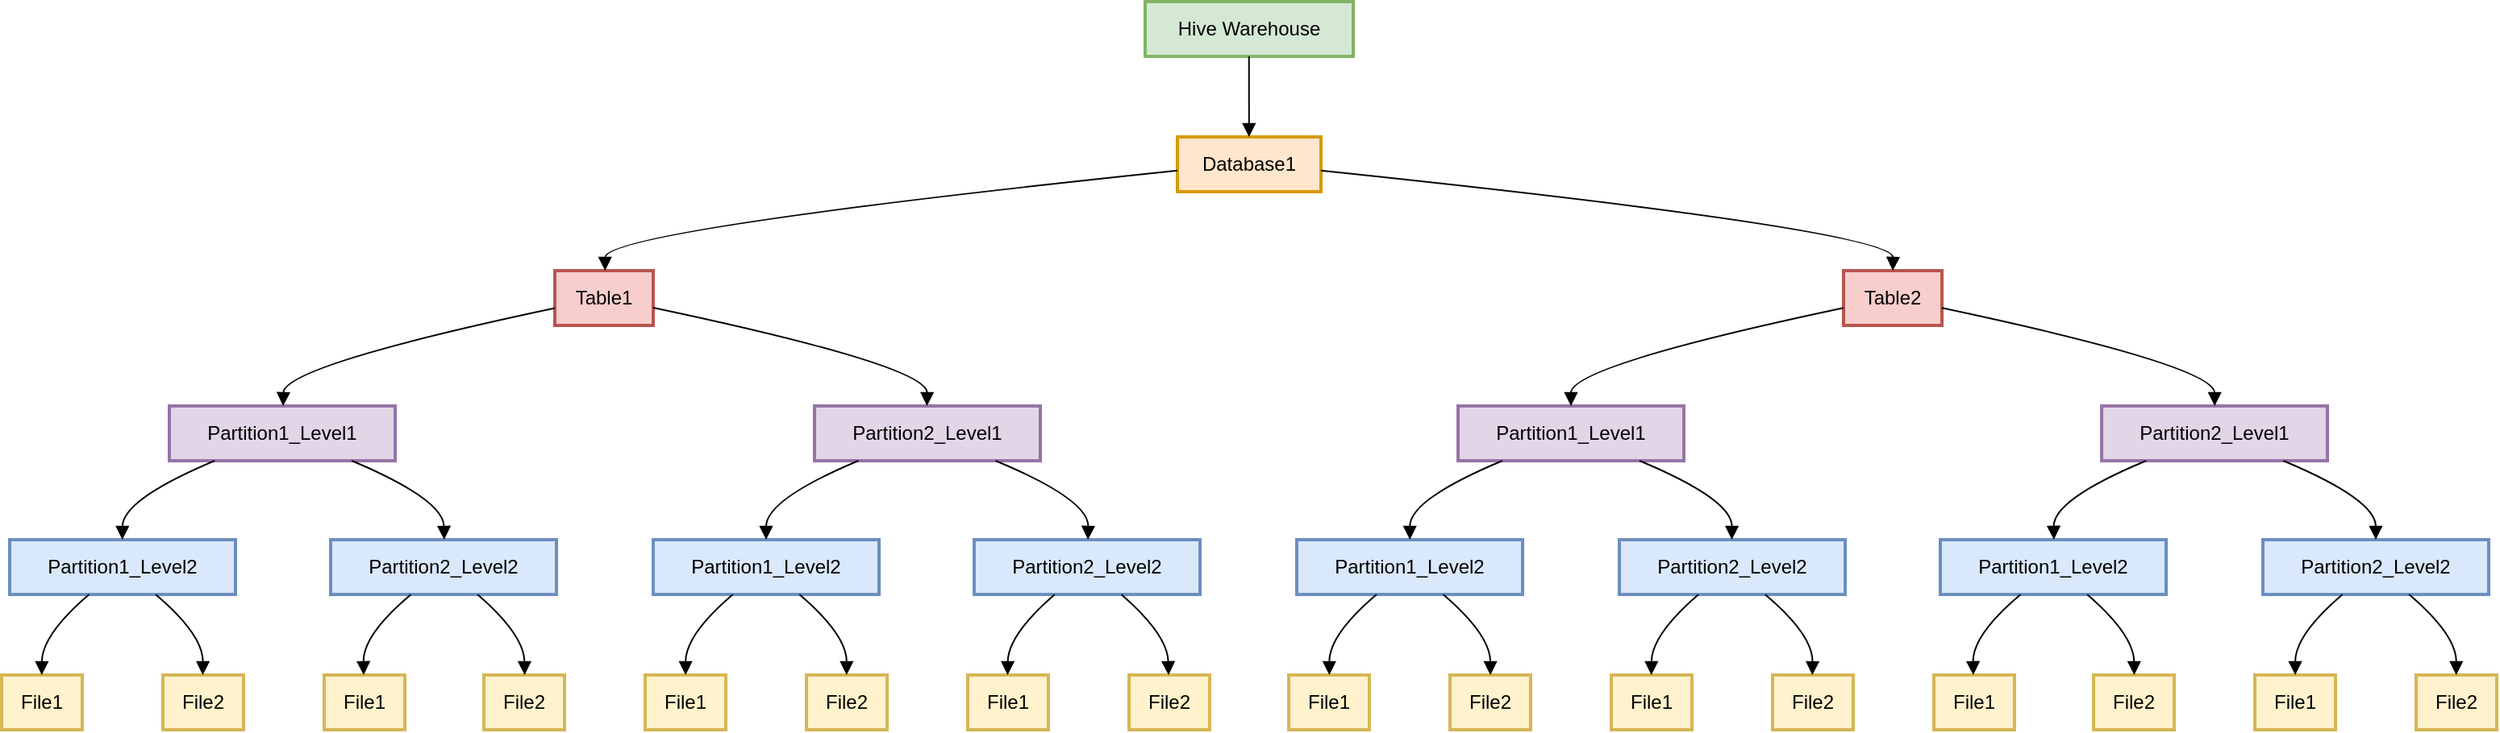 <mxfile version="21.6.8" type="device" pages="7">
  <diagram name="Page-1" id="R5kgRF-Ck0R7e91au4hU">
    <mxGraphModel dx="1306" dy="814" grid="1" gridSize="10" guides="1" tooltips="1" connect="1" arrows="1" fold="1" page="1" pageScale="1" pageWidth="1100" pageHeight="850" math="0" shadow="0">
      <root>
        <mxCell id="0" />
        <mxCell id="1" parent="0" />
        <mxCell id="cv2YvIGEpzQiFbhJCGuN-1" value="Hive Warehouse" style="whiteSpace=wrap;strokeWidth=2;fillColor=#d5e8d4;strokeColor=#82b366;" parent="1" vertex="1">
          <mxGeometry x="729" y="20" width="129" height="34" as="geometry" />
        </mxCell>
        <mxCell id="cv2YvIGEpzQiFbhJCGuN-2" value="Database1" style="whiteSpace=wrap;strokeWidth=2;fillColor=#ffe6cc;strokeColor=#d79b00;" parent="1" vertex="1">
          <mxGeometry x="749" y="104" width="89" height="34" as="geometry" />
        </mxCell>
        <mxCell id="cv2YvIGEpzQiFbhJCGuN-3" value="Table1" style="whiteSpace=wrap;strokeWidth=2;fillColor=#f8cecc;strokeColor=#b85450;" parent="1" vertex="1">
          <mxGeometry x="363" y="187" width="61" height="34" as="geometry" />
        </mxCell>
        <mxCell id="cv2YvIGEpzQiFbhJCGuN-4" value="Table2" style="whiteSpace=wrap;strokeWidth=2;fillColor=#f8cecc;strokeColor=#b85450;" parent="1" vertex="1">
          <mxGeometry x="1162" y="187" width="61" height="34" as="geometry" />
        </mxCell>
        <mxCell id="cv2YvIGEpzQiFbhJCGuN-5" value="Partition1_Level1" style="whiteSpace=wrap;strokeWidth=2;fillColor=#e1d5e7;strokeColor=#9673a6;" parent="1" vertex="1">
          <mxGeometry x="124" y="271" width="140" height="34" as="geometry" />
        </mxCell>
        <mxCell id="cv2YvIGEpzQiFbhJCGuN-6" value="Partition2_Level1" style="whiteSpace=wrap;strokeWidth=2;fillColor=#e1d5e7;strokeColor=#9673a6;" parent="1" vertex="1">
          <mxGeometry x="524" y="271" width="140" height="34" as="geometry" />
        </mxCell>
        <mxCell id="cv2YvIGEpzQiFbhJCGuN-7" value="Partition1_Level1" style="whiteSpace=wrap;strokeWidth=2;fillColor=#e1d5e7;strokeColor=#9673a6;" parent="1" vertex="1">
          <mxGeometry x="923" y="271" width="140" height="34" as="geometry" />
        </mxCell>
        <mxCell id="cv2YvIGEpzQiFbhJCGuN-8" value="Partition2_Level1" style="whiteSpace=wrap;strokeWidth=2;fillColor=#e1d5e7;strokeColor=#9673a6;" parent="1" vertex="1">
          <mxGeometry x="1322" y="271" width="140" height="34" as="geometry" />
        </mxCell>
        <mxCell id="cv2YvIGEpzQiFbhJCGuN-9" value="Partition1_Level2" style="whiteSpace=wrap;strokeWidth=2;fillColor=#dae8fc;strokeColor=#6c8ebf;" parent="1" vertex="1">
          <mxGeometry x="25" y="354" width="140" height="34" as="geometry" />
        </mxCell>
        <mxCell id="cv2YvIGEpzQiFbhJCGuN-10" value="Partition2_Level2" style="whiteSpace=wrap;strokeWidth=2;fillColor=#dae8fc;strokeColor=#6c8ebf;" parent="1" vertex="1">
          <mxGeometry x="224" y="354" width="140" height="34" as="geometry" />
        </mxCell>
        <mxCell id="cv2YvIGEpzQiFbhJCGuN-11" value="Partition1_Level2" style="whiteSpace=wrap;strokeWidth=2;fillColor=#dae8fc;strokeColor=#6c8ebf;" parent="1" vertex="1">
          <mxGeometry x="424" y="354" width="140" height="34" as="geometry" />
        </mxCell>
        <mxCell id="cv2YvIGEpzQiFbhJCGuN-12" value="Partition2_Level2" style="whiteSpace=wrap;strokeWidth=2;fillColor=#dae8fc;strokeColor=#6c8ebf;" parent="1" vertex="1">
          <mxGeometry x="623" y="354" width="140" height="34" as="geometry" />
        </mxCell>
        <mxCell id="cv2YvIGEpzQiFbhJCGuN-13" value="Partition1_Level2" style="whiteSpace=wrap;strokeWidth=2;fillColor=#dae8fc;strokeColor=#6c8ebf;" parent="1" vertex="1">
          <mxGeometry x="823" y="354" width="140" height="34" as="geometry" />
        </mxCell>
        <mxCell id="cv2YvIGEpzQiFbhJCGuN-14" value="Partition2_Level2" style="whiteSpace=wrap;strokeWidth=2;fillColor=#dae8fc;strokeColor=#6c8ebf;" parent="1" vertex="1">
          <mxGeometry x="1023" y="354" width="140" height="34" as="geometry" />
        </mxCell>
        <mxCell id="cv2YvIGEpzQiFbhJCGuN-15" value="Partition1_Level2" style="whiteSpace=wrap;strokeWidth=2;fillColor=#dae8fc;strokeColor=#6c8ebf;" parent="1" vertex="1">
          <mxGeometry x="1222" y="354" width="140" height="34" as="geometry" />
        </mxCell>
        <mxCell id="cv2YvIGEpzQiFbhJCGuN-16" value="Partition2_Level2" style="whiteSpace=wrap;strokeWidth=2;fillColor=#dae8fc;strokeColor=#6c8ebf;" parent="1" vertex="1">
          <mxGeometry x="1422" y="354" width="140" height="34" as="geometry" />
        </mxCell>
        <mxCell id="cv2YvIGEpzQiFbhJCGuN-17" value="File1" style="whiteSpace=wrap;strokeWidth=2;fillColor=#fff2cc;strokeColor=#d6b656;" parent="1" vertex="1">
          <mxGeometry x="20" y="438" width="50" height="34" as="geometry" />
        </mxCell>
        <mxCell id="cv2YvIGEpzQiFbhJCGuN-18" value="File2" style="whiteSpace=wrap;strokeWidth=2;fillColor=#fff2cc;strokeColor=#d6b656;" parent="1" vertex="1">
          <mxGeometry x="120" y="438" width="50" height="34" as="geometry" />
        </mxCell>
        <mxCell id="cv2YvIGEpzQiFbhJCGuN-19" value="File1" style="whiteSpace=wrap;strokeWidth=2;fillColor=#fff2cc;strokeColor=#d6b656;" parent="1" vertex="1">
          <mxGeometry x="220" y="438" width="50" height="34" as="geometry" />
        </mxCell>
        <mxCell id="cv2YvIGEpzQiFbhJCGuN-20" value="File2" style="whiteSpace=wrap;strokeWidth=2;fillColor=#fff2cc;strokeColor=#d6b656;" parent="1" vertex="1">
          <mxGeometry x="319" y="438" width="50" height="34" as="geometry" />
        </mxCell>
        <mxCell id="cv2YvIGEpzQiFbhJCGuN-21" value="File1" style="whiteSpace=wrap;strokeWidth=2;fillColor=#fff2cc;strokeColor=#d6b656;" parent="1" vertex="1">
          <mxGeometry x="419" y="438" width="50" height="34" as="geometry" />
        </mxCell>
        <mxCell id="cv2YvIGEpzQiFbhJCGuN-22" value="File2" style="whiteSpace=wrap;strokeWidth=2;fillColor=#fff2cc;strokeColor=#d6b656;" parent="1" vertex="1">
          <mxGeometry x="519" y="438" width="50" height="34" as="geometry" />
        </mxCell>
        <mxCell id="cv2YvIGEpzQiFbhJCGuN-23" value="File1" style="whiteSpace=wrap;strokeWidth=2;fillColor=#fff2cc;strokeColor=#d6b656;" parent="1" vertex="1">
          <mxGeometry x="619" y="438" width="50" height="34" as="geometry" />
        </mxCell>
        <mxCell id="cv2YvIGEpzQiFbhJCGuN-24" value="File2" style="whiteSpace=wrap;strokeWidth=2;fillColor=#fff2cc;strokeColor=#d6b656;" parent="1" vertex="1">
          <mxGeometry x="719" y="438" width="50" height="34" as="geometry" />
        </mxCell>
        <mxCell id="cv2YvIGEpzQiFbhJCGuN-25" value="File1" style="whiteSpace=wrap;strokeWidth=2;fillColor=#fff2cc;strokeColor=#d6b656;" parent="1" vertex="1">
          <mxGeometry x="818" y="438" width="50" height="34" as="geometry" />
        </mxCell>
        <mxCell id="cv2YvIGEpzQiFbhJCGuN-26" value="File2" style="whiteSpace=wrap;strokeWidth=2;fillColor=#fff2cc;strokeColor=#d6b656;" parent="1" vertex="1">
          <mxGeometry x="918" y="438" width="50" height="34" as="geometry" />
        </mxCell>
        <mxCell id="cv2YvIGEpzQiFbhJCGuN-27" value="File1" style="whiteSpace=wrap;strokeWidth=2;fillColor=#fff2cc;strokeColor=#d6b656;" parent="1" vertex="1">
          <mxGeometry x="1018" y="438" width="50" height="34" as="geometry" />
        </mxCell>
        <mxCell id="cv2YvIGEpzQiFbhJCGuN-28" value="File2" style="whiteSpace=wrap;strokeWidth=2;fillColor=#fff2cc;strokeColor=#d6b656;" parent="1" vertex="1">
          <mxGeometry x="1118" y="438" width="50" height="34" as="geometry" />
        </mxCell>
        <mxCell id="cv2YvIGEpzQiFbhJCGuN-29" value="File1" style="whiteSpace=wrap;strokeWidth=2;fillColor=#fff2cc;strokeColor=#d6b656;" parent="1" vertex="1">
          <mxGeometry x="1218" y="438" width="50" height="34" as="geometry" />
        </mxCell>
        <mxCell id="cv2YvIGEpzQiFbhJCGuN-30" value="File2" style="whiteSpace=wrap;strokeWidth=2;fillColor=#fff2cc;strokeColor=#d6b656;" parent="1" vertex="1">
          <mxGeometry x="1317" y="438" width="50" height="34" as="geometry" />
        </mxCell>
        <mxCell id="cv2YvIGEpzQiFbhJCGuN-31" value="File1" style="whiteSpace=wrap;strokeWidth=2;fillColor=#fff2cc;strokeColor=#d6b656;" parent="1" vertex="1">
          <mxGeometry x="1417" y="438" width="50" height="34" as="geometry" />
        </mxCell>
        <mxCell id="cv2YvIGEpzQiFbhJCGuN-32" value="File2" style="whiteSpace=wrap;strokeWidth=2;fillColor=#fff2cc;strokeColor=#d6b656;" parent="1" vertex="1">
          <mxGeometry x="1517" y="438" width="50" height="34" as="geometry" />
        </mxCell>
        <mxCell id="cv2YvIGEpzQiFbhJCGuN-33" value="" style="curved=1;startArrow=none;endArrow=block;exitX=0.499;exitY=0.985;entryX=0.499;entryY=-0.015;rounded=0;" parent="1" source="cv2YvIGEpzQiFbhJCGuN-1" target="cv2YvIGEpzQiFbhJCGuN-2" edge="1">
          <mxGeometry relative="1" as="geometry">
            <Array as="points" />
          </mxGeometry>
        </mxCell>
        <mxCell id="cv2YvIGEpzQiFbhJCGuN-34" value="" style="curved=1;startArrow=none;endArrow=block;exitX=-0.001;exitY=0.615;entryX=0.511;entryY=0;rounded=0;" parent="1" source="cv2YvIGEpzQiFbhJCGuN-2" target="cv2YvIGEpzQiFbhJCGuN-3" edge="1">
          <mxGeometry relative="1" as="geometry">
            <Array as="points">
              <mxPoint x="394" y="162" />
            </Array>
          </mxGeometry>
        </mxCell>
        <mxCell id="cv2YvIGEpzQiFbhJCGuN-35" value="" style="curved=1;startArrow=none;endArrow=block;exitX=0.998;exitY=0.615;entryX=0.501;entryY=0;rounded=0;" parent="1" source="cv2YvIGEpzQiFbhJCGuN-2" target="cv2YvIGEpzQiFbhJCGuN-4" edge="1">
          <mxGeometry relative="1" as="geometry">
            <Array as="points">
              <mxPoint x="1193" y="162" />
            </Array>
          </mxGeometry>
        </mxCell>
        <mxCell id="cv2YvIGEpzQiFbhJCGuN-36" value="" style="curved=1;startArrow=none;endArrow=block;exitX=0.008;exitY=0.682;entryX=0.504;entryY=-0.015;rounded=0;" parent="1" source="cv2YvIGEpzQiFbhJCGuN-3" target="cv2YvIGEpzQiFbhJCGuN-5" edge="1">
          <mxGeometry relative="1" as="geometry">
            <Array as="points">
              <mxPoint x="195" y="246" />
            </Array>
          </mxGeometry>
        </mxCell>
        <mxCell id="cv2YvIGEpzQiFbhJCGuN-37" value="" style="curved=1;startArrow=none;endArrow=block;exitX=1.015;exitY=0.682;entryX=0.498;entryY=-0.015;rounded=0;" parent="1" source="cv2YvIGEpzQiFbhJCGuN-3" target="cv2YvIGEpzQiFbhJCGuN-6" edge="1">
          <mxGeometry relative="1" as="geometry">
            <Array as="points">
              <mxPoint x="594" y="246" />
            </Array>
          </mxGeometry>
        </mxCell>
        <mxCell id="cv2YvIGEpzQiFbhJCGuN-38" value="" style="curved=1;startArrow=none;endArrow=block;exitX=-0.003;exitY=0.682;entryX=0.5;entryY=-0.015;rounded=0;" parent="1" source="cv2YvIGEpzQiFbhJCGuN-4" target="cv2YvIGEpzQiFbhJCGuN-7" edge="1">
          <mxGeometry relative="1" as="geometry">
            <Array as="points">
              <mxPoint x="993" y="246" />
            </Array>
          </mxGeometry>
        </mxCell>
        <mxCell id="cv2YvIGEpzQiFbhJCGuN-39" value="" style="curved=1;startArrow=none;endArrow=block;exitX=1.005;exitY=0.682;entryX=0.501;entryY=-0.015;rounded=0;" parent="1" source="cv2YvIGEpzQiFbhJCGuN-4" target="cv2YvIGEpzQiFbhJCGuN-8" edge="1">
          <mxGeometry relative="1" as="geometry">
            <Array as="points">
              <mxPoint x="1392" y="246" />
            </Array>
          </mxGeometry>
        </mxCell>
        <mxCell id="cv2YvIGEpzQiFbhJCGuN-40" value="" style="curved=1;startArrow=none;endArrow=block;exitX=0.218;exitY=0.971;entryX=0.499;entryY=0;rounded=0;" parent="1" source="cv2YvIGEpzQiFbhJCGuN-5" target="cv2YvIGEpzQiFbhJCGuN-9" edge="1">
          <mxGeometry relative="1" as="geometry">
            <Array as="points">
              <mxPoint x="95" y="329" />
            </Array>
          </mxGeometry>
        </mxCell>
        <mxCell id="cv2YvIGEpzQiFbhJCGuN-41" value="" style="curved=1;startArrow=none;endArrow=block;exitX=0.79;exitY=0.971;entryX=0.503;entryY=0;rounded=0;" parent="1" source="cv2YvIGEpzQiFbhJCGuN-5" target="cv2YvIGEpzQiFbhJCGuN-10" edge="1">
          <mxGeometry relative="1" as="geometry">
            <Array as="points">
              <mxPoint x="294" y="329" />
            </Array>
          </mxGeometry>
        </mxCell>
        <mxCell id="cv2YvIGEpzQiFbhJCGuN-42" value="" style="curved=1;startArrow=none;endArrow=block;exitX=0.212;exitY=0.971;entryX=0.5;entryY=0;rounded=0;" parent="1" source="cv2YvIGEpzQiFbhJCGuN-6" target="cv2YvIGEpzQiFbhJCGuN-11" edge="1">
          <mxGeometry relative="1" as="geometry">
            <Array as="points">
              <mxPoint x="494" y="329" />
            </Array>
          </mxGeometry>
        </mxCell>
        <mxCell id="cv2YvIGEpzQiFbhJCGuN-43" value="" style="curved=1;startArrow=none;endArrow=block;exitX=0.784;exitY=0.971;entryX=0.504;entryY=0;rounded=0;" parent="1" source="cv2YvIGEpzQiFbhJCGuN-6" target="cv2YvIGEpzQiFbhJCGuN-12" edge="1">
          <mxGeometry relative="1" as="geometry">
            <Array as="points">
              <mxPoint x="694" y="329" />
            </Array>
          </mxGeometry>
        </mxCell>
        <mxCell id="cv2YvIGEpzQiFbhJCGuN-44" value="" style="curved=1;startArrow=none;endArrow=block;exitX=0.214;exitY=0.971;entryX=0.501;entryY=0;rounded=0;" parent="1" source="cv2YvIGEpzQiFbhJCGuN-7" target="cv2YvIGEpzQiFbhJCGuN-13" edge="1">
          <mxGeometry relative="1" as="geometry">
            <Array as="points">
              <mxPoint x="893" y="329" />
            </Array>
          </mxGeometry>
        </mxCell>
        <mxCell id="cv2YvIGEpzQiFbhJCGuN-45" value="" style="curved=1;startArrow=none;endArrow=block;exitX=0.786;exitY=0.971;entryX=0.498;entryY=0;rounded=0;" parent="1" source="cv2YvIGEpzQiFbhJCGuN-7" target="cv2YvIGEpzQiFbhJCGuN-14" edge="1">
          <mxGeometry relative="1" as="geometry">
            <Array as="points">
              <mxPoint x="1093" y="329" />
            </Array>
          </mxGeometry>
        </mxCell>
        <mxCell id="cv2YvIGEpzQiFbhJCGuN-46" value="" style="curved=1;startArrow=none;endArrow=block;exitX=0.215;exitY=0.971;entryX=0.503;entryY=0;rounded=0;" parent="1" source="cv2YvIGEpzQiFbhJCGuN-8" target="cv2YvIGEpzQiFbhJCGuN-15" edge="1">
          <mxGeometry relative="1" as="geometry">
            <Array as="points">
              <mxPoint x="1292" y="329" />
            </Array>
          </mxGeometry>
        </mxCell>
        <mxCell id="cv2YvIGEpzQiFbhJCGuN-47" value="" style="curved=1;startArrow=none;endArrow=block;exitX=0.787;exitY=0.971;entryX=0.5;entryY=0;rounded=0;" parent="1" source="cv2YvIGEpzQiFbhJCGuN-8" target="cv2YvIGEpzQiFbhJCGuN-16" edge="1">
          <mxGeometry relative="1" as="geometry">
            <Array as="points">
              <mxPoint x="1492" y="329" />
            </Array>
          </mxGeometry>
        </mxCell>
        <mxCell id="cv2YvIGEpzQiFbhJCGuN-48" value="" style="curved=1;startArrow=none;endArrow=block;exitX=0.356;exitY=0.985;entryX=0.498;entryY=-0.015;rounded=0;" parent="1" source="cv2YvIGEpzQiFbhJCGuN-9" target="cv2YvIGEpzQiFbhJCGuN-17" edge="1">
          <mxGeometry relative="1" as="geometry">
            <Array as="points">
              <mxPoint x="45" y="413" />
            </Array>
          </mxGeometry>
        </mxCell>
        <mxCell id="cv2YvIGEpzQiFbhJCGuN-49" value="" style="curved=1;startArrow=none;endArrow=block;exitX=0.642;exitY=0.985;entryX=0.494;entryY=-0.015;rounded=0;" parent="1" source="cv2YvIGEpzQiFbhJCGuN-9" target="cv2YvIGEpzQiFbhJCGuN-18" edge="1">
          <mxGeometry relative="1" as="geometry">
            <Array as="points">
              <mxPoint x="145" y="413" />
            </Array>
          </mxGeometry>
        </mxCell>
        <mxCell id="cv2YvIGEpzQiFbhJCGuN-50" value="" style="curved=1;startArrow=none;endArrow=block;exitX=0.36;exitY=0.985;entryX=0.49;entryY=-0.015;rounded=0;" parent="1" source="cv2YvIGEpzQiFbhJCGuN-10" target="cv2YvIGEpzQiFbhJCGuN-19" edge="1">
          <mxGeometry relative="1" as="geometry">
            <Array as="points">
              <mxPoint x="244" y="413" />
            </Array>
          </mxGeometry>
        </mxCell>
        <mxCell id="cv2YvIGEpzQiFbhJCGuN-51" value="" style="curved=1;startArrow=none;endArrow=block;exitX=0.646;exitY=0.985;entryX=0.506;entryY=-0.015;rounded=0;" parent="1" source="cv2YvIGEpzQiFbhJCGuN-10" target="cv2YvIGEpzQiFbhJCGuN-20" edge="1">
          <mxGeometry relative="1" as="geometry">
            <Array as="points">
              <mxPoint x="344" y="413" />
            </Array>
          </mxGeometry>
        </mxCell>
        <mxCell id="cv2YvIGEpzQiFbhJCGuN-52" value="" style="curved=1;startArrow=none;endArrow=block;exitX=0.357;exitY=0.985;entryX=0.502;entryY=-0.015;rounded=0;" parent="1" source="cv2YvIGEpzQiFbhJCGuN-11" target="cv2YvIGEpzQiFbhJCGuN-21" edge="1">
          <mxGeometry relative="1" as="geometry">
            <Array as="points">
              <mxPoint x="444" y="413" />
            </Array>
          </mxGeometry>
        </mxCell>
        <mxCell id="cv2YvIGEpzQiFbhJCGuN-53" value="" style="curved=1;startArrow=none;endArrow=block;exitX=0.643;exitY=0.985;entryX=0.498;entryY=-0.015;rounded=0;" parent="1" source="cv2YvIGEpzQiFbhJCGuN-11" target="cv2YvIGEpzQiFbhJCGuN-22" edge="1">
          <mxGeometry relative="1" as="geometry">
            <Array as="points">
              <mxPoint x="544" y="413" />
            </Array>
          </mxGeometry>
        </mxCell>
        <mxCell id="cv2YvIGEpzQiFbhJCGuN-54" value="" style="curved=1;startArrow=none;endArrow=block;exitX=0.361;exitY=0.985;entryX=0.494;entryY=-0.015;rounded=0;" parent="1" source="cv2YvIGEpzQiFbhJCGuN-12" target="cv2YvIGEpzQiFbhJCGuN-23" edge="1">
          <mxGeometry relative="1" as="geometry">
            <Array as="points">
              <mxPoint x="644" y="413" />
            </Array>
          </mxGeometry>
        </mxCell>
        <mxCell id="cv2YvIGEpzQiFbhJCGuN-55" value="" style="curved=1;startArrow=none;endArrow=block;exitX=0.647;exitY=0.985;entryX=0.49;entryY=-0.015;rounded=0;" parent="1" source="cv2YvIGEpzQiFbhJCGuN-12" target="cv2YvIGEpzQiFbhJCGuN-24" edge="1">
          <mxGeometry relative="1" as="geometry">
            <Array as="points">
              <mxPoint x="743" y="413" />
            </Array>
          </mxGeometry>
        </mxCell>
        <mxCell id="cv2YvIGEpzQiFbhJCGuN-56" value="" style="curved=1;startArrow=none;endArrow=block;exitX=0.358;exitY=0.985;entryX=0.505;entryY=-0.015;rounded=0;" parent="1" source="cv2YvIGEpzQiFbhJCGuN-13" target="cv2YvIGEpzQiFbhJCGuN-25" edge="1">
          <mxGeometry relative="1" as="geometry">
            <Array as="points">
              <mxPoint x="843" y="413" />
            </Array>
          </mxGeometry>
        </mxCell>
        <mxCell id="cv2YvIGEpzQiFbhJCGuN-57" value="" style="curved=1;startArrow=none;endArrow=block;exitX=0.644;exitY=0.985;entryX=0.501;entryY=-0.015;rounded=0;" parent="1" source="cv2YvIGEpzQiFbhJCGuN-13" target="cv2YvIGEpzQiFbhJCGuN-26" edge="1">
          <mxGeometry relative="1" as="geometry">
            <Array as="points">
              <mxPoint x="943" y="413" />
            </Array>
          </mxGeometry>
        </mxCell>
        <mxCell id="cv2YvIGEpzQiFbhJCGuN-58" value="" style="curved=1;startArrow=none;endArrow=block;exitX=0.355;exitY=0.985;entryX=0.497;entryY=-0.015;rounded=0;" parent="1" source="cv2YvIGEpzQiFbhJCGuN-14" target="cv2YvIGEpzQiFbhJCGuN-27" edge="1">
          <mxGeometry relative="1" as="geometry">
            <Array as="points">
              <mxPoint x="1043" y="413" />
            </Array>
          </mxGeometry>
        </mxCell>
        <mxCell id="cv2YvIGEpzQiFbhJCGuN-59" value="" style="curved=1;startArrow=none;endArrow=block;exitX=0.641;exitY=0.985;entryX=0.493;entryY=-0.015;rounded=0;" parent="1" source="cv2YvIGEpzQiFbhJCGuN-14" target="cv2YvIGEpzQiFbhJCGuN-28" edge="1">
          <mxGeometry relative="1" as="geometry">
            <Array as="points">
              <mxPoint x="1143" y="413" />
            </Array>
          </mxGeometry>
        </mxCell>
        <mxCell id="cv2YvIGEpzQiFbhJCGuN-60" value="" style="curved=1;startArrow=none;endArrow=block;exitX=0.36;exitY=0.985;entryX=0.489;entryY=-0.015;rounded=0;" parent="1" source="cv2YvIGEpzQiFbhJCGuN-15" target="cv2YvIGEpzQiFbhJCGuN-29" edge="1">
          <mxGeometry relative="1" as="geometry">
            <Array as="points">
              <mxPoint x="1242" y="413" />
            </Array>
          </mxGeometry>
        </mxCell>
        <mxCell id="cv2YvIGEpzQiFbhJCGuN-61" value="" style="curved=1;startArrow=none;endArrow=block;exitX=0.646;exitY=0.985;entryX=0.505;entryY=-0.015;rounded=0;" parent="1" source="cv2YvIGEpzQiFbhJCGuN-15" target="cv2YvIGEpzQiFbhJCGuN-30" edge="1">
          <mxGeometry relative="1" as="geometry">
            <Array as="points">
              <mxPoint x="1342" y="413" />
            </Array>
          </mxGeometry>
        </mxCell>
        <mxCell id="cv2YvIGEpzQiFbhJCGuN-62" value="" style="curved=1;startArrow=none;endArrow=block;exitX=0.357;exitY=0.985;entryX=0.501;entryY=-0.015;rounded=0;" parent="1" source="cv2YvIGEpzQiFbhJCGuN-16" target="cv2YvIGEpzQiFbhJCGuN-31" edge="1">
          <mxGeometry relative="1" as="geometry">
            <Array as="points">
              <mxPoint x="1442" y="413" />
            </Array>
          </mxGeometry>
        </mxCell>
        <mxCell id="cv2YvIGEpzQiFbhJCGuN-63" value="" style="curved=1;startArrow=none;endArrow=block;exitX=0.643;exitY=0.985;entryX=0.497;entryY=-0.015;rounded=0;" parent="1" source="cv2YvIGEpzQiFbhJCGuN-16" target="cv2YvIGEpzQiFbhJCGuN-32" edge="1">
          <mxGeometry relative="1" as="geometry">
            <Array as="points">
              <mxPoint x="1542" y="413" />
            </Array>
          </mxGeometry>
        </mxCell>
      </root>
    </mxGraphModel>
  </diagram>
  <diagram id="rBUKy6KXBWwSjq0sYXjf" name="Page-2">
    <mxGraphModel dx="1306" dy="814" grid="0" gridSize="10" guides="1" tooltips="1" connect="1" arrows="1" fold="1" page="0" pageScale="1" pageWidth="1100" pageHeight="850" math="0" shadow="0">
      <root>
        <mxCell id="0" />
        <mxCell id="1" parent="0" />
        <mxCell id="7zq9n_H0IskOr1zawqtK-1" value="Skewed Dataset" style="whiteSpace=wrap;strokeWidth=2;fillColor=#dae8fc;strokeColor=#6c8ebf;" vertex="1" parent="1">
          <mxGeometry x="270" y="20" width="128" height="34" as="geometry" />
        </mxCell>
        <mxCell id="7zq9n_H0IskOr1zawqtK-2" value="1 - High Frequency" style="whiteSpace=wrap;strokeWidth=2;fillColor=#fff2cc;strokeColor=#d6b656;" vertex="1" parent="1">
          <mxGeometry x="20" y="104" width="150" height="34" as="geometry" />
        </mxCell>
        <mxCell id="7zq9n_H0IskOr1zawqtK-3" value="2" style="whiteSpace=wrap;strokeWidth=2;fillColor=#fff2cc;strokeColor=#d6b656;" vertex="1" parent="1">
          <mxGeometry x="220" y="104" width="23" height="34" as="geometry" />
        </mxCell>
        <mxCell id="7zq9n_H0IskOr1zawqtK-4" value="3" style="whiteSpace=wrap;strokeWidth=2;fillColor=#fff2cc;strokeColor=#d6b656;" vertex="1" parent="1">
          <mxGeometry x="323" y="104" width="23" height="34" as="geometry" />
        </mxCell>
        <mxCell id="7zq9n_H0IskOr1zawqtK-5" value="4" style="whiteSpace=wrap;strokeWidth=2;fillColor=#fff2cc;strokeColor=#d6b656;" vertex="1" parent="1">
          <mxGeometry x="409" y="104" width="23" height="34" as="geometry" />
        </mxCell>
        <mxCell id="7zq9n_H0IskOr1zawqtK-6" value="5 - Low Frequency" style="whiteSpace=wrap;strokeWidth=2;fillColor=#fff2cc;strokeColor=#d6b656;" vertex="1" parent="1">
          <mxGeometry x="482" y="104" width="147" height="34" as="geometry" />
        </mxCell>
        <mxCell id="7zq9n_H0IskOr1zawqtK-7" value="##########" style="whiteSpace=wrap;strokeWidth=2;fillColor=#a20025;strokeColor=#6F0000;fontColor=#ffffff;" vertex="1" parent="1">
          <mxGeometry x="45" y="206" width="99" height="34" as="geometry" />
        </mxCell>
        <mxCell id="7zq9n_H0IskOr1zawqtK-8" value="######" style="whiteSpace=wrap;strokeWidth=2;fillColor=#d80073;strokeColor=#A50040;fontColor=#ffffff;" vertex="1" parent="1">
          <mxGeometry x="199" y="206" width="65" height="34" as="geometry" />
        </mxCell>
        <mxCell id="7zq9n_H0IskOr1zawqtK-9" value="###" style="whiteSpace=wrap;strokeWidth=2;fillColor=#60a917;strokeColor=#2D7600;fontColor=#ffffff;" vertex="1" parent="1">
          <mxGeometry x="314" y="206" width="40" height="34" as="geometry" />
        </mxCell>
        <mxCell id="7zq9n_H0IskOr1zawqtK-10" value="##" style="whiteSpace=wrap;strokeWidth=2;fillColor=#60a917;strokeColor=#2D7600;fontColor=#ffffff;" vertex="1" parent="1">
          <mxGeometry x="404" y="206" width="32" height="34" as="geometry" />
        </mxCell>
        <mxCell id="7zq9n_H0IskOr1zawqtK-11" value="#" style="whiteSpace=wrap;strokeWidth=2;fillColor=#b0e3e6;strokeColor=#0e8088;" vertex="1" parent="1">
          <mxGeometry x="544" y="206" width="23" height="34" as="geometry" />
        </mxCell>
        <mxCell id="7zq9n_H0IskOr1zawqtK-12" value="" style="curved=1;startArrow=none;endArrow=block;exitX=0.001;exitY=0.822;entryX=0.499;entryY=-0.015;rounded=0;" edge="1" parent="1" source="7zq9n_H0IskOr1zawqtK-1" target="7zq9n_H0IskOr1zawqtK-2">
          <mxGeometry relative="1" as="geometry">
            <Array as="points">
              <mxPoint x="95" y="79" />
            </Array>
          </mxGeometry>
        </mxCell>
        <mxCell id="7zq9n_H0IskOr1zawqtK-13" value="" style="curved=1;startArrow=none;endArrow=block;exitX=0.18;exitY=0.985;entryX=0.5;entryY=-0.015;rounded=0;" edge="1" parent="1" source="7zq9n_H0IskOr1zawqtK-1" target="7zq9n_H0IskOr1zawqtK-3">
          <mxGeometry relative="1" as="geometry">
            <Array as="points">
              <mxPoint x="232" y="79" />
            </Array>
          </mxGeometry>
        </mxCell>
        <mxCell id="7zq9n_H0IskOr1zawqtK-14" value="" style="curved=1;startArrow=none;endArrow=block;exitX=0.503;exitY=0.985;entryX=0.494;entryY=-0.015;rounded=0;" edge="1" parent="1" source="7zq9n_H0IskOr1zawqtK-1" target="7zq9n_H0IskOr1zawqtK-4">
          <mxGeometry relative="1" as="geometry">
            <Array as="points" />
          </mxGeometry>
        </mxCell>
        <mxCell id="7zq9n_H0IskOr1zawqtK-15" value="" style="curved=1;startArrow=none;endArrow=block;exitX=0.773;exitY=0.985;entryX=0.497;entryY=-0.015;rounded=0;" edge="1" parent="1" source="7zq9n_H0IskOr1zawqtK-1" target="7zq9n_H0IskOr1zawqtK-5">
          <mxGeometry relative="1" as="geometry">
            <Array as="points">
              <mxPoint x="420" y="79" />
            </Array>
          </mxGeometry>
        </mxCell>
        <mxCell id="7zq9n_H0IskOr1zawqtK-16" value="" style="curved=1;startArrow=none;endArrow=block;exitX=1.004;exitY=0.849;entryX=0.499;entryY=-0.015;rounded=0;" edge="1" parent="1" source="7zq9n_H0IskOr1zawqtK-1" target="7zq9n_H0IskOr1zawqtK-6">
          <mxGeometry relative="1" as="geometry">
            <Array as="points">
              <mxPoint x="555" y="79" />
            </Array>
          </mxGeometry>
        </mxCell>
        <mxCell id="7zq9n_H0IskOr1zawqtK-17" value="10" style="curved=1;dashed=1;dashPattern=2 3;startArrow=none;endArrow=block;exitX=0.499;exitY=0.971;entryX=0.504;entryY=-0.015;rounded=0;" edge="1" parent="1" source="7zq9n_H0IskOr1zawqtK-2" target="7zq9n_H0IskOr1zawqtK-7">
          <mxGeometry relative="1" as="geometry">
            <Array as="points" />
          </mxGeometry>
        </mxCell>
        <mxCell id="7zq9n_H0IskOr1zawqtK-18" value="6" style="curved=1;dashed=1;dashPattern=2 3;startArrow=none;endArrow=block;exitX=0.5;exitY=0.971;entryX=0.5;entryY=-0.015;rounded=0;" edge="1" parent="1" source="7zq9n_H0IskOr1zawqtK-3" target="7zq9n_H0IskOr1zawqtK-8">
          <mxGeometry relative="1" as="geometry">
            <Array as="points" />
          </mxGeometry>
        </mxCell>
        <mxCell id="7zq9n_H0IskOr1zawqtK-19" value="3" style="curved=1;dashed=1;dashPattern=2 3;startArrow=none;endArrow=block;exitX=0.494;exitY=0.971;entryX=0.509;entryY=-0.015;rounded=0;" edge="1" parent="1" source="7zq9n_H0IskOr1zawqtK-4" target="7zq9n_H0IskOr1zawqtK-9">
          <mxGeometry relative="1" as="geometry">
            <Array as="points" />
          </mxGeometry>
        </mxCell>
        <mxCell id="7zq9n_H0IskOr1zawqtK-20" value="2" style="curved=1;dashed=1;dashPattern=2 3;startArrow=none;endArrow=block;exitX=0.497;exitY=0.971;entryX=0.513;entryY=-0.015;rounded=0;" edge="1" parent="1" source="7zq9n_H0IskOr1zawqtK-5" target="7zq9n_H0IskOr1zawqtK-10">
          <mxGeometry relative="1" as="geometry">
            <Array as="points" />
          </mxGeometry>
        </mxCell>
        <mxCell id="7zq9n_H0IskOr1zawqtK-21" value="1" style="curved=1;dashed=1;dashPattern=2 3;startArrow=none;endArrow=block;exitX=0.499;exitY=0.971;entryX=0.497;entryY=-0.015;rounded=0;" edge="1" parent="1" source="7zq9n_H0IskOr1zawqtK-6" target="7zq9n_H0IskOr1zawqtK-11">
          <mxGeometry relative="1" as="geometry">
            <Array as="points" />
          </mxGeometry>
        </mxCell>
      </root>
    </mxGraphModel>
  </diagram>
  <diagram id="HtOkjQZAwYUiK47LEx8t" name="Page-3">
    <mxGraphModel dx="1306" dy="814" grid="0" gridSize="10" guides="1" tooltips="1" connect="1" arrows="1" fold="1" page="0" pageScale="1" pageWidth="1100" pageHeight="850" math="0" shadow="0">
      <root>
        <mxCell id="0" />
        <mxCell id="1" parent="0" />
        <mxCell id="DPlK67Mgm0Jruapt4RX4-1" value="Evenly Distributed Dataset" style="whiteSpace=wrap;strokeWidth=2;fillColor=#dae8fc;strokeColor=#6c8ebf;" vertex="1" parent="1">
          <mxGeometry x="139" y="20" width="205" height="34" as="geometry" />
        </mxCell>
        <mxCell id="DPlK67Mgm0Jruapt4RX4-2" value="1" style="whiteSpace=wrap;strokeWidth=2;fillColor=#fff2cc;strokeColor=#d6b656;" vertex="1" parent="1">
          <mxGeometry x="33" y="104" width="23" height="34" as="geometry" />
        </mxCell>
        <mxCell id="DPlK67Mgm0Jruapt4RX4-3" value="2" style="whiteSpace=wrap;strokeWidth=2;fillColor=#fff2cc;strokeColor=#d6b656;" vertex="1" parent="1">
          <mxGeometry x="131" y="104" width="23" height="34" as="geometry" />
        </mxCell>
        <mxCell id="DPlK67Mgm0Jruapt4RX4-4" value="3" style="whiteSpace=wrap;strokeWidth=2;fillColor=#fff2cc;strokeColor=#d6b656;" vertex="1" parent="1">
          <mxGeometry x="230" y="104" width="23" height="34" as="geometry" />
        </mxCell>
        <mxCell id="DPlK67Mgm0Jruapt4RX4-5" value="4" style="whiteSpace=wrap;strokeWidth=2;fillColor=#fff2cc;strokeColor=#d6b656;" vertex="1" parent="1">
          <mxGeometry x="329" y="104" width="23" height="34" as="geometry" />
        </mxCell>
        <mxCell id="DPlK67Mgm0Jruapt4RX4-6" value="5" style="whiteSpace=wrap;strokeWidth=2;fillColor=#fff2cc;strokeColor=#d6b656;" vertex="1" parent="1">
          <mxGeometry x="427" y="104" width="23" height="34" as="geometry" />
        </mxCell>
        <mxCell id="DPlK67Mgm0Jruapt4RX4-7" value="####" style="whiteSpace=wrap;strokeWidth=2;fillColor=#60a917;strokeColor=#2D7600;fontColor=#ffffff;" vertex="1" parent="1">
          <mxGeometry x="20" y="206" width="49" height="34" as="geometry" />
        </mxCell>
        <mxCell id="DPlK67Mgm0Jruapt4RX4-8" value="####" style="whiteSpace=wrap;strokeWidth=2;fillColor=#60a917;strokeColor=#2D7600;fontColor=#ffffff;" vertex="1" parent="1">
          <mxGeometry x="119" y="206" width="49" height="34" as="geometry" />
        </mxCell>
        <mxCell id="DPlK67Mgm0Jruapt4RX4-9" value="####" style="whiteSpace=wrap;strokeWidth=2;fillColor=#60a917;strokeColor=#2D7600;fontColor=#ffffff;" vertex="1" parent="1">
          <mxGeometry x="217" y="206" width="49" height="34" as="geometry" />
        </mxCell>
        <mxCell id="DPlK67Mgm0Jruapt4RX4-10" value="####" style="whiteSpace=wrap;strokeWidth=2;fillColor=#60a917;strokeColor=#2D7600;fontColor=#ffffff;" vertex="1" parent="1">
          <mxGeometry x="316" y="206" width="49" height="34" as="geometry" />
        </mxCell>
        <mxCell id="DPlK67Mgm0Jruapt4RX4-11" value="####" style="whiteSpace=wrap;strokeWidth=2;fillColor=#60a917;strokeColor=#2D7600;fontColor=#ffffff;" vertex="1" parent="1">
          <mxGeometry x="415" y="206" width="49" height="34" as="geometry" />
        </mxCell>
        <mxCell id="DPlK67Mgm0Jruapt4RX4-12" value="" style="curved=1;startArrow=none;endArrow=block;exitX=0.115;exitY=0.985;entryX=0.493;entryY=-0.015;rounded=0;" edge="1" parent="1" source="DPlK67Mgm0Jruapt4RX4-1" target="DPlK67Mgm0Jruapt4RX4-2">
          <mxGeometry relative="1" as="geometry">
            <Array as="points">
              <mxPoint x="44" y="79" />
            </Array>
          </mxGeometry>
        </mxCell>
        <mxCell id="DPlK67Mgm0Jruapt4RX4-13" value="" style="curved=1;startArrow=none;endArrow=block;exitX=0.308;exitY=0.985;entryX=0.521;entryY=-0.015;rounded=0;" edge="1" parent="1" source="DPlK67Mgm0Jruapt4RX4-1" target="DPlK67Mgm0Jruapt4RX4-3">
          <mxGeometry relative="1" as="geometry">
            <Array as="points">
              <mxPoint x="143" y="79" />
            </Array>
          </mxGeometry>
        </mxCell>
        <mxCell id="DPlK67Mgm0Jruapt4RX4-14" value="" style="curved=1;startArrow=none;endArrow=block;exitX=0.501;exitY=0.985;entryX=0.506;entryY=-0.015;rounded=0;" edge="1" parent="1" source="DPlK67Mgm0Jruapt4RX4-1" target="DPlK67Mgm0Jruapt4RX4-4">
          <mxGeometry relative="1" as="geometry">
            <Array as="points" />
          </mxGeometry>
        </mxCell>
        <mxCell id="DPlK67Mgm0Jruapt4RX4-15" value="" style="curved=1;startArrow=none;endArrow=block;exitX=0.694;exitY=0.985;entryX=0.491;entryY=-0.015;rounded=0;" edge="1" parent="1" source="DPlK67Mgm0Jruapt4RX4-1" target="DPlK67Mgm0Jruapt4RX4-5">
          <mxGeometry relative="1" as="geometry">
            <Array as="points">
              <mxPoint x="340" y="79" />
            </Array>
          </mxGeometry>
        </mxCell>
        <mxCell id="DPlK67Mgm0Jruapt4RX4-16" value="" style="curved=1;startArrow=none;endArrow=block;exitX=0.887;exitY=0.985;entryX=0.52;entryY=-0.015;rounded=0;" edge="1" parent="1" source="DPlK67Mgm0Jruapt4RX4-1" target="DPlK67Mgm0Jruapt4RX4-6">
          <mxGeometry relative="1" as="geometry">
            <Array as="points">
              <mxPoint x="439" y="79" />
            </Array>
          </mxGeometry>
        </mxCell>
        <mxCell id="DPlK67Mgm0Jruapt4RX4-17" value="4" style="curved=1;dashed=1;dashPattern=2 3;startArrow=none;endArrow=block;exitX=0.493;exitY=0.971;entryX=0.496;entryY=-0.015;rounded=0;" edge="1" parent="1" source="DPlK67Mgm0Jruapt4RX4-2" target="DPlK67Mgm0Jruapt4RX4-7">
          <mxGeometry relative="1" as="geometry">
            <Array as="points" />
          </mxGeometry>
        </mxCell>
        <mxCell id="DPlK67Mgm0Jruapt4RX4-18" value="4" style="curved=1;dashed=1;dashPattern=2 3;startArrow=none;endArrow=block;exitX=0.521;exitY=0.971;entryX=0.489;entryY=-0.015;rounded=0;" edge="1" parent="1" source="DPlK67Mgm0Jruapt4RX4-3" target="DPlK67Mgm0Jruapt4RX4-8">
          <mxGeometry relative="1" as="geometry">
            <Array as="points" />
          </mxGeometry>
        </mxCell>
        <mxCell id="DPlK67Mgm0Jruapt4RX4-19" value="4" style="curved=1;dashed=1;dashPattern=2 3;startArrow=none;endArrow=block;exitX=0.506;exitY=0.971;entryX=0.503;entryY=-0.015;rounded=0;" edge="1" parent="1" source="DPlK67Mgm0Jruapt4RX4-4" target="DPlK67Mgm0Jruapt4RX4-9">
          <mxGeometry relative="1" as="geometry">
            <Array as="points" />
          </mxGeometry>
        </mxCell>
        <mxCell id="DPlK67Mgm0Jruapt4RX4-20" value="4" style="curved=1;dashed=1;dashPattern=2 3;startArrow=none;endArrow=block;exitX=0.491;exitY=0.971;entryX=0.496;entryY=-0.015;rounded=0;" edge="1" parent="1" source="DPlK67Mgm0Jruapt4RX4-5" target="DPlK67Mgm0Jruapt4RX4-10">
          <mxGeometry relative="1" as="geometry">
            <Array as="points" />
          </mxGeometry>
        </mxCell>
        <mxCell id="DPlK67Mgm0Jruapt4RX4-21" value="4" style="curved=1;dashed=1;dashPattern=2 3;startArrow=none;endArrow=block;exitX=0.52;exitY=0.971;entryX=0.489;entryY=-0.015;rounded=0;" edge="1" parent="1" source="DPlK67Mgm0Jruapt4RX4-6" target="DPlK67Mgm0Jruapt4RX4-11">
          <mxGeometry relative="1" as="geometry">
            <Array as="points" />
          </mxGeometry>
        </mxCell>
        <mxCell id="DPlK67Mgm0Jruapt4RX4-22" value="Evenly Distributed Dataset" style="whiteSpace=wrap;strokeWidth=2;fillColor=#dae8fc;strokeColor=#6c8ebf;" vertex="1" parent="1">
          <mxGeometry x="139" y="20" width="205" height="34" as="geometry" />
        </mxCell>
        <mxCell id="DPlK67Mgm0Jruapt4RX4-23" value="1" style="whiteSpace=wrap;strokeWidth=2;fillColor=#fff2cc;strokeColor=#d6b656;" vertex="1" parent="1">
          <mxGeometry x="33" y="104" width="23" height="34" as="geometry" />
        </mxCell>
        <mxCell id="DPlK67Mgm0Jruapt4RX4-24" value="2" style="whiteSpace=wrap;strokeWidth=2;fillColor=#fff2cc;strokeColor=#d6b656;" vertex="1" parent="1">
          <mxGeometry x="131" y="104" width="23" height="34" as="geometry" />
        </mxCell>
        <mxCell id="DPlK67Mgm0Jruapt4RX4-25" value="3" style="whiteSpace=wrap;strokeWidth=2;fillColor=#fff2cc;strokeColor=#d6b656;" vertex="1" parent="1">
          <mxGeometry x="230" y="104" width="23" height="34" as="geometry" />
        </mxCell>
        <mxCell id="DPlK67Mgm0Jruapt4RX4-26" value="4" style="whiteSpace=wrap;strokeWidth=2;fillColor=#fff2cc;strokeColor=#d6b656;" vertex="1" parent="1">
          <mxGeometry x="329" y="104" width="23" height="34" as="geometry" />
        </mxCell>
        <mxCell id="DPlK67Mgm0Jruapt4RX4-27" value="5" style="whiteSpace=wrap;strokeWidth=2;fillColor=#fff2cc;strokeColor=#d6b656;" vertex="1" parent="1">
          <mxGeometry x="427" y="104" width="23" height="34" as="geometry" />
        </mxCell>
        <mxCell id="DPlK67Mgm0Jruapt4RX4-28" value="####" style="whiteSpace=wrap;strokeWidth=2;fillColor=#60a917;strokeColor=#2D7600;fontColor=#ffffff;" vertex="1" parent="1">
          <mxGeometry x="20" y="206" width="49" height="34" as="geometry" />
        </mxCell>
        <mxCell id="DPlK67Mgm0Jruapt4RX4-29" value="####" style="whiteSpace=wrap;strokeWidth=2;fillColor=#60a917;strokeColor=#2D7600;fontColor=#ffffff;" vertex="1" parent="1">
          <mxGeometry x="119" y="206" width="49" height="34" as="geometry" />
        </mxCell>
        <mxCell id="DPlK67Mgm0Jruapt4RX4-30" value="####" style="whiteSpace=wrap;strokeWidth=2;fillColor=#60a917;strokeColor=#2D7600;fontColor=#ffffff;" vertex="1" parent="1">
          <mxGeometry x="217" y="206" width="49" height="34" as="geometry" />
        </mxCell>
        <mxCell id="DPlK67Mgm0Jruapt4RX4-31" value="####" style="whiteSpace=wrap;strokeWidth=2;fillColor=#60a917;strokeColor=#2D7600;fontColor=#ffffff;" vertex="1" parent="1">
          <mxGeometry x="316" y="206" width="49" height="34" as="geometry" />
        </mxCell>
        <mxCell id="DPlK67Mgm0Jruapt4RX4-32" value="####" style="whiteSpace=wrap;strokeWidth=2;fillColor=#60a917;strokeColor=#2D7600;fontColor=#ffffff;" vertex="1" parent="1">
          <mxGeometry x="415" y="206" width="49" height="34" as="geometry" />
        </mxCell>
        <mxCell id="DPlK67Mgm0Jruapt4RX4-33" value="" style="curved=1;startArrow=none;endArrow=block;exitX=0.115;exitY=0.985;entryX=0.493;entryY=-0.015;rounded=0;" edge="1" parent="1" source="DPlK67Mgm0Jruapt4RX4-22" target="DPlK67Mgm0Jruapt4RX4-23">
          <mxGeometry relative="1" as="geometry">
            <Array as="points">
              <mxPoint x="44" y="79" />
            </Array>
          </mxGeometry>
        </mxCell>
        <mxCell id="DPlK67Mgm0Jruapt4RX4-34" value="" style="curved=1;startArrow=none;endArrow=block;exitX=0.308;exitY=0.985;entryX=0.521;entryY=-0.015;rounded=0;" edge="1" parent="1" source="DPlK67Mgm0Jruapt4RX4-22" target="DPlK67Mgm0Jruapt4RX4-24">
          <mxGeometry relative="1" as="geometry">
            <Array as="points">
              <mxPoint x="143" y="79" />
            </Array>
          </mxGeometry>
        </mxCell>
        <mxCell id="DPlK67Mgm0Jruapt4RX4-35" value="" style="curved=1;startArrow=none;endArrow=block;exitX=0.501;exitY=0.985;entryX=0.506;entryY=-0.015;rounded=0;" edge="1" parent="1" source="DPlK67Mgm0Jruapt4RX4-22" target="DPlK67Mgm0Jruapt4RX4-25">
          <mxGeometry relative="1" as="geometry">
            <Array as="points" />
          </mxGeometry>
        </mxCell>
        <mxCell id="DPlK67Mgm0Jruapt4RX4-36" value="" style="curved=1;startArrow=none;endArrow=block;exitX=0.694;exitY=0.985;entryX=0.491;entryY=-0.015;rounded=0;" edge="1" parent="1" source="DPlK67Mgm0Jruapt4RX4-22" target="DPlK67Mgm0Jruapt4RX4-26">
          <mxGeometry relative="1" as="geometry">
            <Array as="points">
              <mxPoint x="340" y="79" />
            </Array>
          </mxGeometry>
        </mxCell>
        <mxCell id="DPlK67Mgm0Jruapt4RX4-37" value="" style="curved=1;startArrow=none;endArrow=block;exitX=0.887;exitY=0.985;entryX=0.52;entryY=-0.015;rounded=0;" edge="1" parent="1" source="DPlK67Mgm0Jruapt4RX4-22" target="DPlK67Mgm0Jruapt4RX4-27">
          <mxGeometry relative="1" as="geometry">
            <Array as="points">
              <mxPoint x="439" y="79" />
            </Array>
          </mxGeometry>
        </mxCell>
        <mxCell id="DPlK67Mgm0Jruapt4RX4-38" value="4" style="curved=1;dashed=1;dashPattern=2 3;startArrow=none;endArrow=block;exitX=0.493;exitY=0.971;entryX=0.496;entryY=-0.015;rounded=0;" edge="1" parent="1" source="DPlK67Mgm0Jruapt4RX4-23" target="DPlK67Mgm0Jruapt4RX4-28">
          <mxGeometry relative="1" as="geometry">
            <Array as="points" />
          </mxGeometry>
        </mxCell>
        <mxCell id="DPlK67Mgm0Jruapt4RX4-39" value="4" style="curved=1;dashed=1;dashPattern=2 3;startArrow=none;endArrow=block;exitX=0.521;exitY=0.971;entryX=0.489;entryY=-0.015;rounded=0;" edge="1" parent="1" source="DPlK67Mgm0Jruapt4RX4-24" target="DPlK67Mgm0Jruapt4RX4-29">
          <mxGeometry relative="1" as="geometry">
            <Array as="points" />
          </mxGeometry>
        </mxCell>
        <mxCell id="DPlK67Mgm0Jruapt4RX4-40" value="4" style="curved=1;dashed=1;dashPattern=2 3;startArrow=none;endArrow=block;exitX=0.506;exitY=0.971;entryX=0.503;entryY=-0.015;rounded=0;" edge="1" parent="1" source="DPlK67Mgm0Jruapt4RX4-25" target="DPlK67Mgm0Jruapt4RX4-30">
          <mxGeometry relative="1" as="geometry">
            <Array as="points" />
          </mxGeometry>
        </mxCell>
        <mxCell id="DPlK67Mgm0Jruapt4RX4-41" value="4" style="curved=1;dashed=1;dashPattern=2 3;startArrow=none;endArrow=block;exitX=0.491;exitY=0.971;entryX=0.496;entryY=-0.015;rounded=0;" edge="1" parent="1" source="DPlK67Mgm0Jruapt4RX4-26" target="DPlK67Mgm0Jruapt4RX4-31">
          <mxGeometry relative="1" as="geometry">
            <Array as="points" />
          </mxGeometry>
        </mxCell>
        <mxCell id="DPlK67Mgm0Jruapt4RX4-42" value="4" style="curved=1;dashed=1;dashPattern=2 3;startArrow=none;endArrow=block;exitX=0.52;exitY=0.971;entryX=0.489;entryY=-0.015;rounded=0;" edge="1" parent="1" source="DPlK67Mgm0Jruapt4RX4-27" target="DPlK67Mgm0Jruapt4RX4-32">
          <mxGeometry relative="1" as="geometry">
            <Array as="points" />
          </mxGeometry>
        </mxCell>
      </root>
    </mxGraphModel>
  </diagram>
  <diagram id="ZvVq4StlYBbH1JMtEZBv" name="Page-4">
    <mxGraphModel dx="1306" dy="814" grid="0" gridSize="10" guides="1" tooltips="1" connect="1" arrows="1" fold="1" page="0" pageScale="1" pageWidth="1100" pageHeight="850" math="0" shadow="0">
      <root>
        <mxCell id="0" />
        <mxCell id="1" parent="0" />
        <mxCell id="MsMDAzVwmTngZFHJ8riE-1" value="Skewed Data Keys" style="whiteSpace=wrap;strokeWidth=2;fillColor=#dae8fc;strokeColor=#6c8ebf;" vertex="1" parent="1">
          <mxGeometry x="20" y="247" width="143" height="34" as="geometry" />
        </mxCell>
        <mxCell id="MsMDAzVwmTngZFHJ8riE-2" value="Key 1" style="rounded=1;absoluteArcSize=1;arcSize=14;whiteSpace=wrap;strokeWidth=2;fillColor=#e1d5e7;strokeColor=#9673a6;" vertex="1" parent="1">
          <mxGeometry x="294" y="68" width="54" height="34" as="geometry" />
        </mxCell>
        <mxCell id="MsMDAzVwmTngZFHJ8riE-3" value="Key 2" style="rounded=1;absoluteArcSize=1;arcSize=14;whiteSpace=wrap;strokeWidth=2;fillColor=#e1d5e7;strokeColor=#9673a6;" vertex="1" parent="1">
          <mxGeometry x="294" y="247" width="54" height="34" as="geometry" />
        </mxCell>
        <mxCell id="MsMDAzVwmTngZFHJ8riE-4" value="Key 3" style="rounded=1;absoluteArcSize=1;arcSize=14;whiteSpace=wrap;strokeWidth=2;fillColor=#e1d5e7;strokeColor=#9673a6;" vertex="1" parent="1">
          <mxGeometry x="294" y="426" width="54" height="34" as="geometry" />
        </mxCell>
        <mxCell id="MsMDAzVwmTngZFHJ8riE-5" value="Dir for Key 1" style="whiteSpace=wrap;strokeWidth=2;fillColor=#fff2cc;strokeColor=#d6b656;" vertex="1" parent="1">
          <mxGeometry x="397" y="68" width="104" height="34" as="geometry" />
        </mxCell>
        <mxCell id="MsMDAzVwmTngZFHJ8riE-6" value="Dir for Key 2" style="whiteSpace=wrap;strokeWidth=2;fillColor=#fff2cc;strokeColor=#d6b656;" vertex="1" parent="1">
          <mxGeometry x="397" y="247" width="104" height="34" as="geometry" />
        </mxCell>
        <mxCell id="MsMDAzVwmTngZFHJ8riE-7" value="Dir for Key 3" style="whiteSpace=wrap;strokeWidth=2;fillColor=#fff2cc;strokeColor=#d6b656;" vertex="1" parent="1">
          <mxGeometry x="397" y="426" width="104" height="34" as="geometry" />
        </mxCell>
        <mxCell id="MsMDAzVwmTngZFHJ8riE-8" value="Reducer R1" style="rhombus;strokeWidth=2;whiteSpace=wrap;fillColor=#ffe6cc;strokeColor=#d79b00;" vertex="1" parent="1">
          <mxGeometry x="552" y="20" width="129" height="129" as="geometry" />
        </mxCell>
        <mxCell id="MsMDAzVwmTngZFHJ8riE-9" value="Reducer R2" style="rhombus;strokeWidth=2;whiteSpace=wrap;fillColor=#ffe6cc;strokeColor=#d79b00;" vertex="1" parent="1">
          <mxGeometry x="552" y="199" width="129" height="129" as="geometry" />
        </mxCell>
        <mxCell id="MsMDAzVwmTngZFHJ8riE-10" value="Reducer R3" style="rhombus;strokeWidth=2;whiteSpace=wrap;fillColor=#ffe6cc;strokeColor=#d79b00;" vertex="1" parent="1">
          <mxGeometry x="552" y="378" width="129" height="129" as="geometry" />
        </mxCell>
        <mxCell id="MsMDAzVwmTngZFHJ8riE-11" value="Balanced Load" style="ellipse;aspect=fixed;strokeWidth=2;whiteSpace=wrap;fillColor=#60a917;strokeColor=#2D7600;fontColor=#ffffff;" vertex="1" parent="1">
          <mxGeometry x="731" y="25" width="119" height="119" as="geometry" />
        </mxCell>
        <mxCell id="MsMDAzVwmTngZFHJ8riE-12" value="Balanced Load" style="ellipse;aspect=fixed;strokeWidth=2;whiteSpace=wrap;fillColor=#60a917;strokeColor=#2D7600;fontColor=#ffffff;" vertex="1" parent="1">
          <mxGeometry x="731" y="204" width="119" height="119" as="geometry" />
        </mxCell>
        <mxCell id="MsMDAzVwmTngZFHJ8riE-13" value="Balanced Load" style="ellipse;aspect=fixed;strokeWidth=2;whiteSpace=wrap;fillColor=#60a917;strokeColor=#2D7600;fontColor=#ffffff;" vertex="1" parent="1">
          <mxGeometry x="731" y="383" width="119" height="119" as="geometry" />
        </mxCell>
        <mxCell id="MsMDAzVwmTngZFHJ8riE-14" value="SKEWED BY" style="curved=1;startArrow=none;endArrow=block;exitX=0.591;exitY=-0.01;entryX=-0.001;entryY=0.484;rounded=0;" edge="1" parent="1" source="MsMDAzVwmTngZFHJ8riE-1" target="MsMDAzVwmTngZFHJ8riE-2">
          <mxGeometry relative="1" as="geometry">
            <Array as="points">
              <mxPoint x="229" y="84" />
            </Array>
          </mxGeometry>
        </mxCell>
        <mxCell id="MsMDAzVwmTngZFHJ8riE-15" value="SKEWED BY" style="curved=1;startArrow=none;endArrow=block;exitX=1.003;exitY=0.483;entryX=-0.001;entryY=0.483;rounded=0;" edge="1" parent="1" source="MsMDAzVwmTngZFHJ8riE-1" target="MsMDAzVwmTngZFHJ8riE-3">
          <mxGeometry relative="1" as="geometry">
            <Array as="points" />
          </mxGeometry>
        </mxCell>
        <mxCell id="MsMDAzVwmTngZFHJ8riE-16" value="SKEWED BY" style="curved=1;startArrow=none;endArrow=block;exitX=0.591;exitY=0.975;entryX=-0.001;entryY=0.481;rounded=0;" edge="1" parent="1" source="MsMDAzVwmTngZFHJ8riE-1" target="MsMDAzVwmTngZFHJ8riE-4">
          <mxGeometry relative="1" as="geometry">
            <Array as="points">
              <mxPoint x="229" y="442" />
            </Array>
          </mxGeometry>
        </mxCell>
        <mxCell id="MsMDAzVwmTngZFHJ8riE-17" value="" style="curved=1;startArrow=none;endArrow=block;exitX=0.99;exitY=0.484;entryX=0.005;entryY=0.484;rounded=0;" edge="1" parent="1" source="MsMDAzVwmTngZFHJ8riE-2" target="MsMDAzVwmTngZFHJ8riE-5">
          <mxGeometry relative="1" as="geometry">
            <Array as="points" />
          </mxGeometry>
        </mxCell>
        <mxCell id="MsMDAzVwmTngZFHJ8riE-18" value="" style="curved=1;startArrow=none;endArrow=block;exitX=0.99;exitY=0.483;entryX=0.005;entryY=0.483;rounded=0;" edge="1" parent="1" source="MsMDAzVwmTngZFHJ8riE-3" target="MsMDAzVwmTngZFHJ8riE-6">
          <mxGeometry relative="1" as="geometry">
            <Array as="points" />
          </mxGeometry>
        </mxCell>
        <mxCell id="MsMDAzVwmTngZFHJ8riE-19" value="" style="curved=1;startArrow=none;endArrow=block;exitX=0.99;exitY=0.481;entryX=0.005;entryY=0.481;rounded=0;" edge="1" parent="1" source="MsMDAzVwmTngZFHJ8riE-4" target="MsMDAzVwmTngZFHJ8riE-7">
          <mxGeometry relative="1" as="geometry">
            <Array as="points" />
          </mxGeometry>
        </mxCell>
        <mxCell id="MsMDAzVwmTngZFHJ8riE-20" value="" style="curved=1;startArrow=none;endArrow=block;exitX=1.009;exitY=0.484;entryX=-0.0;entryY=0.5;rounded=0;" edge="1" parent="1" source="MsMDAzVwmTngZFHJ8riE-5" target="MsMDAzVwmTngZFHJ8riE-8">
          <mxGeometry relative="1" as="geometry">
            <Array as="points" />
          </mxGeometry>
        </mxCell>
        <mxCell id="MsMDAzVwmTngZFHJ8riE-21" value="" style="curved=1;startArrow=none;endArrow=block;exitX=1.009;exitY=0.483;entryX=-0.0;entryY=0.499;rounded=0;" edge="1" parent="1" source="MsMDAzVwmTngZFHJ8riE-6" target="MsMDAzVwmTngZFHJ8riE-9">
          <mxGeometry relative="1" as="geometry">
            <Array as="points" />
          </mxGeometry>
        </mxCell>
        <mxCell id="MsMDAzVwmTngZFHJ8riE-22" value="" style="curved=1;startArrow=none;endArrow=block;exitX=1.009;exitY=0.481;entryX=-0.0;entryY=0.499;rounded=0;" edge="1" parent="1" source="MsMDAzVwmTngZFHJ8riE-7" target="MsMDAzVwmTngZFHJ8riE-10">
          <mxGeometry relative="1" as="geometry">
            <Array as="points" />
          </mxGeometry>
        </mxCell>
        <mxCell id="MsMDAzVwmTngZFHJ8riE-23" value="" style="curved=1;dashed=1;dashPattern=2 3;startArrow=none;endArrow=block;entryX=-0.001;entryY=0.5;rounded=0;" edge="1" parent="1" target="MsMDAzVwmTngZFHJ8riE-11">
          <mxGeometry relative="1" as="geometry">
            <Array as="points" />
            <mxPoint x="673" y="85" as="sourcePoint" />
          </mxGeometry>
        </mxCell>
        <mxCell id="MsMDAzVwmTngZFHJ8riE-24" value="" style="curved=1;dashed=1;dashPattern=2 3;startArrow=none;endArrow=block;exitX=0.999;exitY=0.499;entryX=-0.001;entryY=0.499;rounded=0;" edge="1" parent="1" source="MsMDAzVwmTngZFHJ8riE-9" target="MsMDAzVwmTngZFHJ8riE-12">
          <mxGeometry relative="1" as="geometry">
            <Array as="points" />
          </mxGeometry>
        </mxCell>
        <mxCell id="MsMDAzVwmTngZFHJ8riE-25" value="" style="curved=1;dashed=1;dashPattern=2 3;startArrow=none;endArrow=block;exitX=0.999;exitY=0.499;entryX=-0.001;entryY=0.499;rounded=0;" edge="1" parent="1" source="MsMDAzVwmTngZFHJ8riE-10" target="MsMDAzVwmTngZFHJ8riE-13">
          <mxGeometry relative="1" as="geometry">
            <Array as="points" />
          </mxGeometry>
        </mxCell>
      </root>
    </mxGraphModel>
  </diagram>
  <diagram id="FbswEVVLyMP2u37iUGzN" name="Page-5">
    <mxGraphModel dx="1306" dy="814" grid="0" gridSize="10" guides="1" tooltips="1" connect="1" arrows="1" fold="1" page="0" pageScale="1" pageWidth="1100" pageHeight="850" math="0" shadow="0">
      <root>
        <mxCell id="0" />
        <mxCell id="1" parent="0" />
        <mxCell id="zulcFj_YKfBgXGHQPzAc-1" value="Data Distribution" style="whiteSpace=wrap;strokeWidth=2;fillColor=#dae8fc;strokeColor=#6c8ebf;fontStyle=1" vertex="1" parent="1">
          <mxGeometry x="20" y="515" width="137" height="34" as="geometry" />
        </mxCell>
        <mxCell id="zulcFj_YKfBgXGHQPzAc-2" value="1" style="ellipse;aspect=fixed;strokeWidth=2;whiteSpace=wrap;fillColor=#fff2cc;strokeColor=#d6b656;fontStyle=1" vertex="1" parent="1">
          <mxGeometry x="211" y="73" width="23" height="23" as="geometry" />
        </mxCell>
        <mxCell id="zulcFj_YKfBgXGHQPzAc-3" value="2" style="ellipse;aspect=fixed;strokeWidth=2;whiteSpace=wrap;fillColor=#fff2cc;strokeColor=#d6b656;fontStyle=1" vertex="1" parent="1">
          <mxGeometry x="211" y="252" width="23" height="23" as="geometry" />
        </mxCell>
        <mxCell id="zulcFj_YKfBgXGHQPzAc-34" style="edgeStyle=orthogonalEdgeStyle;rounded=0;orthogonalLoop=1;jettySize=auto;html=1;fontStyle=1" edge="1" parent="1" source="zulcFj_YKfBgXGHQPzAc-4" target="zulcFj_YKfBgXGHQPzAc-10">
          <mxGeometry relative="1" as="geometry" />
        </mxCell>
        <mxCell id="zulcFj_YKfBgXGHQPzAc-4" value="3" style="ellipse;aspect=fixed;strokeWidth=2;whiteSpace=wrap;fillColor=#fff2cc;strokeColor=#d6b656;fontStyle=1" vertex="1" parent="1">
          <mxGeometry x="211" y="431" width="23" height="23" as="geometry" />
        </mxCell>
        <mxCell id="zulcFj_YKfBgXGHQPzAc-35" style="edgeStyle=orthogonalEdgeStyle;rounded=0;orthogonalLoop=1;jettySize=auto;html=1;entryX=0;entryY=0.5;entryDx=0;entryDy=0;fontStyle=1" edge="1" parent="1" source="zulcFj_YKfBgXGHQPzAc-5" target="zulcFj_YKfBgXGHQPzAc-11">
          <mxGeometry relative="1" as="geometry" />
        </mxCell>
        <mxCell id="zulcFj_YKfBgXGHQPzAc-5" value="4" style="ellipse;aspect=fixed;strokeWidth=2;whiteSpace=wrap;fillColor=#fff2cc;strokeColor=#d6b656;fontStyle=1" vertex="1" parent="1">
          <mxGeometry x="211" y="610" width="23" height="23" as="geometry" />
        </mxCell>
        <mxCell id="zulcFj_YKfBgXGHQPzAc-6" value="..." style="ellipse;aspect=fixed;strokeWidth=2;whiteSpace=wrap;fillColor=#fff2cc;strokeColor=#d6b656;fontStyle=1" vertex="1" parent="1">
          <mxGeometry x="207" y="694" width="33" height="33" as="geometry" />
        </mxCell>
        <mxCell id="zulcFj_YKfBgXGHQPzAc-36" style="edgeStyle=orthogonalEdgeStyle;rounded=0;orthogonalLoop=1;jettySize=auto;html=1;entryX=0;entryY=0.5;entryDx=0;entryDy=0;fontStyle=1" edge="1" parent="1" source="zulcFj_YKfBgXGHQPzAc-7" target="zulcFj_YKfBgXGHQPzAc-12">
          <mxGeometry relative="1" as="geometry" />
        </mxCell>
        <mxCell id="zulcFj_YKfBgXGHQPzAc-7" value="n" style="ellipse;aspect=fixed;strokeWidth=2;whiteSpace=wrap;fillColor=#fff2cc;strokeColor=#d6b656;fontStyle=1" vertex="1" parent="1">
          <mxGeometry x="211" y="789" width="24" height="24" as="geometry" />
        </mxCell>
        <mxCell id="zulcFj_YKfBgXGHQPzAc-8" value="Reducer R1" style="rhombus;strokeWidth=2;whiteSpace=wrap;fillColor=#ffe6cc;strokeColor=#d79b00;fontStyle=1" vertex="1" parent="1">
          <mxGeometry x="289" y="20" width="129" height="129" as="geometry" />
        </mxCell>
        <mxCell id="zulcFj_YKfBgXGHQPzAc-9" value="Reducer R2" style="rhombus;strokeWidth=2;whiteSpace=wrap;fillColor=#ffe6cc;strokeColor=#d79b00;fontStyle=1" vertex="1" parent="1">
          <mxGeometry x="289" y="199" width="129" height="129" as="geometry" />
        </mxCell>
        <mxCell id="zulcFj_YKfBgXGHQPzAc-10" value="Reducer R3" style="rhombus;strokeWidth=2;whiteSpace=wrap;fillColor=#ffe6cc;strokeColor=#d79b00;fontStyle=1" vertex="1" parent="1">
          <mxGeometry x="289" y="378" width="129" height="129" as="geometry" />
        </mxCell>
        <mxCell id="zulcFj_YKfBgXGHQPzAc-11" value="Reducer R4" style="rhombus;strokeWidth=2;whiteSpace=wrap;fillColor=#ffe6cc;strokeColor=#d79b00;fontStyle=1" vertex="1" parent="1">
          <mxGeometry x="289" y="557" width="129" height="129" as="geometry" />
        </mxCell>
        <mxCell id="zulcFj_YKfBgXGHQPzAc-12" value="Reducer Rn" style="rhombus;strokeWidth=2;whiteSpace=wrap;fillColor=#ffe6cc;strokeColor=#d79b00;fontStyle=1" vertex="1" parent="1">
          <mxGeometry x="289" y="736" width="129" height="129" as="geometry" />
        </mxCell>
        <mxCell id="zulcFj_YKfBgXGHQPzAc-13" value="Heavy Load" style="ellipse;aspect=fixed;strokeWidth=2;whiteSpace=wrap;fillColor=#e51400;fontColor=#ffffff;strokeColor=#B20000;fontStyle=1" vertex="1" parent="1">
          <mxGeometry x="469" y="36" width="97" height="97" as="geometry" />
        </mxCell>
        <mxCell id="zulcFj_YKfBgXGHQPzAc-14" value="Light Load" style="ellipse;aspect=fixed;strokeWidth=2;whiteSpace=wrap;fillColor=#008a00;fontColor=#ffffff;strokeColor=#005700;fontStyle=1" vertex="1" parent="1">
          <mxGeometry x="472" y="219" width="90" height="90" as="geometry" />
        </mxCell>
        <mxCell id="zulcFj_YKfBgXGHQPzAc-15" value="Light Load" style="ellipse;aspect=fixed;strokeWidth=2;whiteSpace=wrap;fillColor=#008a00;fontColor=#ffffff;strokeColor=#005700;fontStyle=1" vertex="1" parent="1">
          <mxGeometry x="472" y="398" width="90" height="90" as="geometry" />
        </mxCell>
        <mxCell id="zulcFj_YKfBgXGHQPzAc-16" value="No Load" style="ellipse;aspect=fixed;strokeWidth=2;whiteSpace=wrap;fillColor=#CCFFCC;strokeColor=#0e8088;fontStyle=1" vertex="1" parent="1">
          <mxGeometry x="481" y="585" width="73" height="73" as="geometry" />
        </mxCell>
        <mxCell id="zulcFj_YKfBgXGHQPzAc-17" value="Light Load" style="ellipse;aspect=fixed;strokeWidth=2;whiteSpace=wrap;fillColor=#008a00;fontColor=#ffffff;strokeColor=#005700;fontStyle=1" vertex="1" parent="1">
          <mxGeometry x="472" y="756" width="90" height="90" as="geometry" />
        </mxCell>
        <mxCell id="zulcFj_YKfBgXGHQPzAc-18" value="" style="curved=1;startArrow=none;endArrow=block;exitX=0.524;exitY=0.002;entryX=0.012;entryY=0.499;rounded=0;fontStyle=1" edge="1" parent="1" source="zulcFj_YKfBgXGHQPzAc-1" target="zulcFj_YKfBgXGHQPzAc-2">
          <mxGeometry relative="1" as="geometry">
            <Array as="points">
              <mxPoint x="182" y="84" />
            </Array>
          </mxGeometry>
        </mxCell>
        <mxCell id="zulcFj_YKfBgXGHQPzAc-19" value="" style="curved=1;startArrow=none;endArrow=block;exitX=0.541;exitY=0.002;entryX=0.012;entryY=0.496;rounded=0;fontStyle=1" edge="1" parent="1" source="zulcFj_YKfBgXGHQPzAc-1" target="zulcFj_YKfBgXGHQPzAc-3">
          <mxGeometry relative="1" as="geometry">
            <Array as="points">
              <mxPoint x="182" y="263" />
            </Array>
          </mxGeometry>
        </mxCell>
        <mxCell id="zulcFj_YKfBgXGHQPzAc-20" value="" style="curved=1;startArrow=none;endArrow=block;exitX=0.626;exitY=0.002;entryX=0.012;entryY=0.493;rounded=0;fontStyle=1" edge="1" parent="1" source="zulcFj_YKfBgXGHQPzAc-1" target="zulcFj_YKfBgXGHQPzAc-4">
          <mxGeometry relative="1" as="geometry">
            <Array as="points">
              <mxPoint x="182" y="442" />
            </Array>
          </mxGeometry>
        </mxCell>
        <mxCell id="zulcFj_YKfBgXGHQPzAc-21" value="" style="curved=1;startArrow=none;endArrow=block;exitX=0.626;exitY=0.987;entryX=0.012;entryY=0.49;rounded=0;fontStyle=1" edge="1" parent="1" source="zulcFj_YKfBgXGHQPzAc-1" target="zulcFj_YKfBgXGHQPzAc-5">
          <mxGeometry relative="1" as="geometry">
            <Array as="points">
              <mxPoint x="182" y="621" />
            </Array>
          </mxGeometry>
        </mxCell>
        <mxCell id="zulcFj_YKfBgXGHQPzAc-22" value="" style="curved=1;startArrow=none;endArrow=block;exitX=0.563;exitY=0.987;entryX=-0.01;entryY=0.508;rounded=0;fontStyle=1" edge="1" parent="1" source="zulcFj_YKfBgXGHQPzAc-1" target="zulcFj_YKfBgXGHQPzAc-6">
          <mxGeometry relative="1" as="geometry">
            <Array as="points">
              <mxPoint x="182" y="711" />
            </Array>
          </mxGeometry>
        </mxCell>
        <mxCell id="zulcFj_YKfBgXGHQPzAc-23" value="" style="curved=1;startArrow=none;endArrow=block;exitX=0.541;exitY=0.987;entryX=0.004;entryY=0.475;rounded=0;fontStyle=1" edge="1" parent="1" source="zulcFj_YKfBgXGHQPzAc-1" target="zulcFj_YKfBgXGHQPzAc-7">
          <mxGeometry relative="1" as="geometry">
            <Array as="points">
              <mxPoint x="182" y="800" />
            </Array>
          </mxGeometry>
        </mxCell>
        <mxCell id="zulcFj_YKfBgXGHQPzAc-24" value="" style="curved=1;startArrow=none;endArrow=block;exitX=1.029;exitY=0.499;entryX=0;entryY=0.5;rounded=0;entryDx=0;entryDy=0;fontStyle=1" edge="1" parent="1" source="zulcFj_YKfBgXGHQPzAc-2" target="zulcFj_YKfBgXGHQPzAc-8">
          <mxGeometry relative="1" as="geometry">
            <Array as="points" />
          </mxGeometry>
        </mxCell>
        <mxCell id="zulcFj_YKfBgXGHQPzAc-25" value="" style="curved=1;startArrow=none;endArrow=block;exitX=1.029;exitY=0.496;rounded=0;fontStyle=1" edge="1" parent="1" source="zulcFj_YKfBgXGHQPzAc-3">
          <mxGeometry relative="1" as="geometry">
            <Array as="points" />
            <mxPoint x="290" y="264" as="targetPoint" />
          </mxGeometry>
        </mxCell>
        <mxCell id="zulcFj_YKfBgXGHQPzAc-29" value="" style="curved=1;dashed=1;dashPattern=2 3;startArrow=none;endArrow=block;exitX=1.003;exitY=0.5;entryX=-0.004;entryY=0.5;rounded=0;fontStyle=1" edge="1" parent="1" source="zulcFj_YKfBgXGHQPzAc-8" target="zulcFj_YKfBgXGHQPzAc-13">
          <mxGeometry relative="1" as="geometry">
            <Array as="points" />
          </mxGeometry>
        </mxCell>
        <mxCell id="zulcFj_YKfBgXGHQPzAc-30" value="" style="curved=1;dashed=1;dashPattern=2 3;startArrow=none;endArrow=block;exitX=1.003;exitY=0.499;entryX=0.004;entryY=0.493;rounded=0;fontStyle=1" edge="1" parent="1" source="zulcFj_YKfBgXGHQPzAc-9" target="zulcFj_YKfBgXGHQPzAc-14">
          <mxGeometry relative="1" as="geometry">
            <Array as="points" />
          </mxGeometry>
        </mxCell>
        <mxCell id="zulcFj_YKfBgXGHQPzAc-31" value="" style="curved=1;dashed=1;dashPattern=2 3;startArrow=none;endArrow=block;exitX=1.003;exitY=0.499;entryX=0.004;entryY=0.493;rounded=0;fontStyle=1" edge="1" parent="1" source="zulcFj_YKfBgXGHQPzAc-10" target="zulcFj_YKfBgXGHQPzAc-15">
          <mxGeometry relative="1" as="geometry">
            <Array as="points" />
          </mxGeometry>
        </mxCell>
        <mxCell id="zulcFj_YKfBgXGHQPzAc-32" value="" style="curved=1;dashed=1;dashPattern=2 3;startArrow=none;endArrow=block;exitX=1.003;exitY=0.498;entryX=-0.002;entryY=0.497;rounded=0;fontStyle=1" edge="1" parent="1" source="zulcFj_YKfBgXGHQPzAc-11" target="zulcFj_YKfBgXGHQPzAc-16">
          <mxGeometry relative="1" as="geometry">
            <Array as="points" />
          </mxGeometry>
        </mxCell>
        <mxCell id="zulcFj_YKfBgXGHQPzAc-33" value="" style="curved=1;dashed=1;dashPattern=2 3;startArrow=none;endArrow=block;exitX=1.004;exitY=0.499;entryX=0.004;entryY=0.493;rounded=0;fontStyle=1" edge="1" parent="1" source="zulcFj_YKfBgXGHQPzAc-12" target="zulcFj_YKfBgXGHQPzAc-17">
          <mxGeometry relative="1" as="geometry">
            <Array as="points" />
          </mxGeometry>
        </mxCell>
      </root>
    </mxGraphModel>
  </diagram>
  <diagram id="aV4xtWOmAlcGAAVggr60" name="Page-6">
    <mxGraphModel dx="1306" dy="814" grid="0" gridSize="10" guides="1" tooltips="1" connect="1" arrows="1" fold="1" page="0" pageScale="1" pageWidth="1100" pageHeight="850" math="0" shadow="0">
      <root>
        <mxCell id="0" />
        <mxCell id="1" parent="0" />
        <mxCell id="uJjIeiJd-J44Oky-Gd9n-1" value="Start" style="rounded=1;whiteSpace=wrap;arcSize=50;strokeWidth=2;fillColor=#bac8d3;strokeColor=#23445d;" vertex="1" parent="1">
          <mxGeometry x="20" y="229" width="58" height="34" as="geometry" />
        </mxCell>
        <mxCell id="uJjIeiJd-J44Oky-Gd9n-2" value="Map Task 1" style="whiteSpace=wrap;strokeWidth=2;fillColor=#ffe6cc;strokeColor=#d79b00;" vertex="1" parent="1">
          <mxGeometry x="249" y="62" width="92" height="34" as="geometry" />
        </mxCell>
        <mxCell id="uJjIeiJd-J44Oky-Gd9n-3" value="Shuffle and Sort" style="whiteSpace=wrap;strokeWidth=2;fillColor=#0050ef;fontColor=#ffffff;strokeColor=#001DBC;" vertex="1" parent="1">
          <mxGeometry x="456" y="229" width="130" height="34" as="geometry" />
        </mxCell>
        <mxCell id="uJjIeiJd-J44Oky-Gd9n-4" value="Map Task 2" style="whiteSpace=wrap;strokeWidth=2;fillColor=#ffe6cc;strokeColor=#d79b00;" vertex="1" parent="1">
          <mxGeometry x="249" y="145" width="92" height="34" as="geometry" />
        </mxCell>
        <mxCell id="uJjIeiJd-J44Oky-Gd9n-5" value="Map Task 3" style="whiteSpace=wrap;strokeWidth=2;fillColor=#ffe6cc;strokeColor=#d79b00;" vertex="1" parent="1">
          <mxGeometry x="249" y="229" width="92" height="34" as="geometry" />
        </mxCell>
        <mxCell id="uJjIeiJd-J44Oky-Gd9n-6" value="Map Task 4" style="whiteSpace=wrap;strokeWidth=2;fillColor=#ffe6cc;strokeColor=#d79b00;" vertex="1" parent="1">
          <mxGeometry x="249" y="312" width="92" height="34" as="geometry" />
        </mxCell>
        <mxCell id="uJjIeiJd-J44Oky-Gd9n-7" value="Map Task 5" style="whiteSpace=wrap;strokeWidth=2;fillColor=#ffe6cc;strokeColor=#d79b00;" vertex="1" parent="1">
          <mxGeometry x="249" y="396" width="92" height="34" as="geometry" />
        </mxCell>
        <mxCell id="uJjIeiJd-J44Oky-Gd9n-8" value="Reduce Task Key1" style="whiteSpace=wrap;strokeWidth=2;fillColor=#a20025;fontColor=#ffffff;strokeColor=#6F0000;" vertex="1" parent="1">
          <mxGeometry x="636" y="438" width="140" height="34" as="geometry" />
        </mxCell>
        <mxCell id="uJjIeiJd-J44Oky-Gd9n-9" value="Reduce Task Key2" style="whiteSpace=wrap;strokeWidth=2;fillColor=#60a917;fontColor=#ffffff;strokeColor=#2D7600;" vertex="1" parent="1">
          <mxGeometry x="863" y="20" width="140" height="34" as="geometry" />
        </mxCell>
        <mxCell id="uJjIeiJd-J44Oky-Gd9n-10" value="Reduce Task Key3" style="whiteSpace=wrap;strokeWidth=2;fillColor=#60a917;fontColor=#ffffff;strokeColor=#2D7600;" vertex="1" parent="1">
          <mxGeometry x="863" y="104" width="140" height="34" as="geometry" />
        </mxCell>
        <mxCell id="uJjIeiJd-J44Oky-Gd9n-11" value="Reduce Task Key4" style="whiteSpace=wrap;strokeWidth=2;fillColor=#60a917;fontColor=#ffffff;strokeColor=#2D7600;" vertex="1" parent="1">
          <mxGeometry x="863" y="187" width="140" height="34" as="geometry" />
        </mxCell>
        <mxCell id="uJjIeiJd-J44Oky-Gd9n-12" value="Reduce Task Key5" style="whiteSpace=wrap;strokeWidth=2;fillColor=#60a917;fontColor=#ffffff;strokeColor=#2D7600;" vertex="1" parent="1">
          <mxGeometry x="863" y="271" width="140" height="34" as="geometry" />
        </mxCell>
        <mxCell id="uJjIeiJd-J44Oky-Gd9n-13" value="Reduce Task Key6" style="whiteSpace=wrap;strokeWidth=2;fillColor=#60a917;fontColor=#ffffff;strokeColor=#2D7600;" vertex="1" parent="1">
          <mxGeometry x="863" y="354" width="140" height="34" as="geometry" />
        </mxCell>
        <mxCell id="uJjIeiJd-J44Oky-Gd9n-14" value="Struggling with Key1 load" style="shape=hexagon;perimeter=hexagonPerimeter2;fixedSize=1;strokeWidth=2;whiteSpace=wrap;fillColor=#d80073;fontColor=#ffffff;strokeColor=#A50040;" vertex="1" parent="1">
          <mxGeometry x="826" y="438" width="213" height="34" as="geometry" />
        </mxCell>
        <mxCell id="uJjIeiJd-J44Oky-Gd9n-15" value="End" style="rounded=1;whiteSpace=wrap;arcSize=50;strokeWidth=2;fillColor=#bac8d3;strokeColor=#23445d;" vertex="1" parent="1">
          <mxGeometry x="1089" y="229" width="50" height="34" as="geometry" />
        </mxCell>
        <mxCell id="uJjIeiJd-J44Oky-Gd9n-16" value="Reads input data" style="curved=1;startArrow=none;endArrow=block;exitX=0.701;exitY=-0.007;entryX=-0.005;entryY=0.485;rounded=0;" edge="1" parent="1" source="uJjIeiJd-J44Oky-Gd9n-1" target="uJjIeiJd-J44Oky-Gd9n-2">
          <mxGeometry relative="1" as="geometry">
            <Array as="points">
              <mxPoint x="163" y="79" />
            </Array>
          </mxGeometry>
        </mxCell>
        <mxCell id="uJjIeiJd-J44Oky-Gd9n-17" value="Key1, Val&#xa;Key2, Val" style="curved=1;startArrow=none;endArrow=block;exitX=0.992;exitY=0.485;entryX=0.405;entryY=-0.007;rounded=0;" edge="1" parent="1" source="uJjIeiJd-J44Oky-Gd9n-2" target="uJjIeiJd-J44Oky-Gd9n-3">
          <mxGeometry relative="1" as="geometry">
            <Array as="points">
              <mxPoint x="398" y="79" />
            </Array>
          </mxGeometry>
        </mxCell>
        <mxCell id="uJjIeiJd-J44Oky-Gd9n-18" value="Reads input data" style="curved=1;startArrow=none;endArrow=block;exitX=0.899;exitY=-0.007;entryX=-0.005;entryY=0.5;rounded=0;" edge="1" parent="1" source="uJjIeiJd-J44Oky-Gd9n-1" target="uJjIeiJd-J44Oky-Gd9n-4">
          <mxGeometry relative="1" as="geometry">
            <Array as="points">
              <mxPoint x="163" y="162" />
            </Array>
          </mxGeometry>
        </mxCell>
        <mxCell id="uJjIeiJd-J44Oky-Gd9n-19" value="Key1, Val&#xa;Key3, Val" style="curved=1;startArrow=none;endArrow=block;exitX=0.992;exitY=0.5;entryX=0.31;entryY=-0.007;rounded=0;" edge="1" parent="1" source="uJjIeiJd-J44Oky-Gd9n-4" target="uJjIeiJd-J44Oky-Gd9n-3">
          <mxGeometry relative="1" as="geometry">
            <Array as="points">
              <mxPoint x="398" y="162" />
            </Array>
          </mxGeometry>
        </mxCell>
        <mxCell id="uJjIeiJd-J44Oky-Gd9n-20" value="Reads input data" style="curved=1;startArrow=none;endArrow=block;exitX=1.007;exitY=0.485;entryX=-0.005;entryY=0.485;rounded=0;" edge="1" parent="1" source="uJjIeiJd-J44Oky-Gd9n-1" target="uJjIeiJd-J44Oky-Gd9n-5">
          <mxGeometry relative="1" as="geometry">
            <Array as="points" />
          </mxGeometry>
        </mxCell>
        <mxCell id="uJjIeiJd-J44Oky-Gd9n-21" value="Key1, Val&#xa;Key4, Val" style="curved=1;startArrow=none;endArrow=block;exitX=0.992;exitY=0.485;entryX=-0.001;entryY=0.485;rounded=0;" edge="1" parent="1" source="uJjIeiJd-J44Oky-Gd9n-5" target="uJjIeiJd-J44Oky-Gd9n-3">
          <mxGeometry relative="1" as="geometry">
            <Array as="points" />
          </mxGeometry>
        </mxCell>
        <mxCell id="uJjIeiJd-J44Oky-Gd9n-22" value="Reads input data" style="curved=1;startArrow=none;endArrow=block;exitX=0.899;exitY=0.978;entryX=-0.005;entryY=0.5;rounded=0;" edge="1" parent="1" source="uJjIeiJd-J44Oky-Gd9n-1" target="uJjIeiJd-J44Oky-Gd9n-6">
          <mxGeometry relative="1" as="geometry">
            <Array as="points">
              <mxPoint x="163" y="329" />
            </Array>
          </mxGeometry>
        </mxCell>
        <mxCell id="uJjIeiJd-J44Oky-Gd9n-23" value="Key2, Val&#xa;Key5, Val" style="curved=1;startArrow=none;endArrow=block;exitX=0.992;exitY=0.5;entryX=0.31;entryY=0.978;rounded=0;" edge="1" parent="1" source="uJjIeiJd-J44Oky-Gd9n-6" target="uJjIeiJd-J44Oky-Gd9n-3">
          <mxGeometry relative="1" as="geometry">
            <Array as="points">
              <mxPoint x="398" y="329" />
            </Array>
          </mxGeometry>
        </mxCell>
        <mxCell id="uJjIeiJd-J44Oky-Gd9n-24" value="Reads input data" style="curved=1;startArrow=none;endArrow=block;exitX=0.701;exitY=0.978;entryX=-0.005;entryY=0.485;rounded=0;" edge="1" parent="1" source="uJjIeiJd-J44Oky-Gd9n-1" target="uJjIeiJd-J44Oky-Gd9n-7">
          <mxGeometry relative="1" as="geometry">
            <Array as="points">
              <mxPoint x="163" y="413" />
            </Array>
          </mxGeometry>
        </mxCell>
        <mxCell id="uJjIeiJd-J44Oky-Gd9n-25" value="Key3, Val&#xa;Key6, Val" style="curved=1;startArrow=none;endArrow=block;exitX=0.992;exitY=0.485;entryX=0.405;entryY=0.978;rounded=0;" edge="1" parent="1" source="uJjIeiJd-J44Oky-Gd9n-7" target="uJjIeiJd-J44Oky-Gd9n-3">
          <mxGeometry relative="1" as="geometry">
            <Array as="points">
              <mxPoint x="398" y="413" />
            </Array>
          </mxGeometry>
        </mxCell>
        <mxCell id="uJjIeiJd-J44Oky-Gd9n-26" value="" style="curved=1;startArrow=none;endArrow=block;exitX=0.555;exitY=0.978;entryX=-0.001;entryY=0.478;rounded=0;" edge="1" parent="1" source="uJjIeiJd-J44Oky-Gd9n-3" target="uJjIeiJd-J44Oky-Gd9n-8">
          <mxGeometry relative="1" as="geometry">
            <Array as="points">
              <mxPoint x="611" y="454" />
            </Array>
          </mxGeometry>
        </mxCell>
        <mxCell id="uJjIeiJd-J44Oky-Gd9n-27" value="Key2" style="curved=1;startArrow=none;endArrow=block;exitX=0.555;exitY=-0.007;entryX=-0.003;entryY=0.493;rounded=0;" edge="1" parent="1" source="uJjIeiJd-J44Oky-Gd9n-3" target="uJjIeiJd-J44Oky-Gd9n-9">
          <mxGeometry relative="1" as="geometry">
            <Array as="points">
              <mxPoint x="611" y="37" />
            </Array>
          </mxGeometry>
        </mxCell>
        <mxCell id="uJjIeiJd-J44Oky-Gd9n-28" value="Key3" style="curved=1;startArrow=none;endArrow=block;exitX=0.592;exitY=-0.007;entryX=-0.003;entryY=0.478;rounded=0;" edge="1" parent="1" source="uJjIeiJd-J44Oky-Gd9n-3" target="uJjIeiJd-J44Oky-Gd9n-10">
          <mxGeometry relative="1" as="geometry">
            <Array as="points">
              <mxPoint x="611" y="120" />
            </Array>
          </mxGeometry>
        </mxCell>
        <mxCell id="uJjIeiJd-J44Oky-Gd9n-29" value="Key4" style="curved=1;startArrow=none;endArrow=block;exitX=0.777;exitY=-0.007;entryX=-0.003;entryY=0.493;rounded=0;" edge="1" parent="1" source="uJjIeiJd-J44Oky-Gd9n-3" target="uJjIeiJd-J44Oky-Gd9n-11">
          <mxGeometry relative="1" as="geometry">
            <Array as="points">
              <mxPoint x="611" y="204" />
            </Array>
          </mxGeometry>
        </mxCell>
        <mxCell id="uJjIeiJd-J44Oky-Gd9n-30" value="Key5" style="curved=1;startArrow=none;endArrow=block;exitX=0.777;exitY=0.978;entryX=-0.003;entryY=0.478;rounded=0;" edge="1" parent="1" source="uJjIeiJd-J44Oky-Gd9n-3" target="uJjIeiJd-J44Oky-Gd9n-12">
          <mxGeometry relative="1" as="geometry">
            <Array as="points">
              <mxPoint x="611" y="287" />
            </Array>
          </mxGeometry>
        </mxCell>
        <mxCell id="uJjIeiJd-J44Oky-Gd9n-31" value="Key6" style="curved=1;startArrow=none;endArrow=block;exitX=0.592;exitY=0.978;entryX=-0.003;entryY=0.493;rounded=0;" edge="1" parent="1" source="uJjIeiJd-J44Oky-Gd9n-3" target="uJjIeiJd-J44Oky-Gd9n-13">
          <mxGeometry relative="1" as="geometry">
            <Array as="points">
              <mxPoint x="611" y="371" />
            </Array>
          </mxGeometry>
        </mxCell>
        <mxCell id="uJjIeiJd-J44Oky-Gd9n-32" value="" style="curved=1;dashed=1;dashPattern=2 3;startArrow=none;endArrow=block;exitX=1.0;exitY=0.478;entryX=-0.0;entryY=0.478;rounded=0;" edge="1" parent="1" source="uJjIeiJd-J44Oky-Gd9n-8" target="uJjIeiJd-J44Oky-Gd9n-14">
          <mxGeometry relative="1" as="geometry">
            <Array as="points" />
          </mxGeometry>
        </mxCell>
        <mxCell id="uJjIeiJd-J44Oky-Gd9n-33" value="" style="curved=1;dashed=1;dashPattern=2 3;startArrow=none;endArrow=block;exitX=0.997;exitY=0.493;entryX=0.42;entryY=-0.007;rounded=0;" edge="1" parent="1" source="uJjIeiJd-J44Oky-Gd9n-9" target="uJjIeiJd-J44Oky-Gd9n-15">
          <mxGeometry relative="1" as="geometry">
            <Array as="points">
              <mxPoint x="1064" y="37" />
            </Array>
          </mxGeometry>
        </mxCell>
        <mxCell id="uJjIeiJd-J44Oky-Gd9n-34" value="" style="curved=1;dashed=1;dashPattern=2 3;startArrow=none;endArrow=block;exitX=0.997;exitY=0.478;entryX=0.366;entryY=-0.007;rounded=0;" edge="1" parent="1" source="uJjIeiJd-J44Oky-Gd9n-10" target="uJjIeiJd-J44Oky-Gd9n-15">
          <mxGeometry relative="1" as="geometry">
            <Array as="points">
              <mxPoint x="1064" y="120" />
            </Array>
          </mxGeometry>
        </mxCell>
        <mxCell id="uJjIeiJd-J44Oky-Gd9n-35" value="" style="curved=1;dashed=1;dashPattern=2 3;startArrow=none;endArrow=block;exitX=0.997;exitY=0.493;entryX=0.1;entryY=-0.007;rounded=0;" edge="1" parent="1" source="uJjIeiJd-J44Oky-Gd9n-11" target="uJjIeiJd-J44Oky-Gd9n-15">
          <mxGeometry relative="1" as="geometry">
            <Array as="points">
              <mxPoint x="1064" y="204" />
            </Array>
          </mxGeometry>
        </mxCell>
        <mxCell id="uJjIeiJd-J44Oky-Gd9n-36" value="" style="curved=1;dashed=1;dashPattern=2 3;startArrow=none;endArrow=block;exitX=0.997;exitY=0.478;entryX=0.1;entryY=0.978;rounded=0;" edge="1" parent="1" source="uJjIeiJd-J44Oky-Gd9n-12" target="uJjIeiJd-J44Oky-Gd9n-15">
          <mxGeometry relative="1" as="geometry">
            <Array as="points">
              <mxPoint x="1064" y="287" />
            </Array>
          </mxGeometry>
        </mxCell>
        <mxCell id="uJjIeiJd-J44Oky-Gd9n-37" value="" style="curved=1;dashed=1;dashPattern=2 3;startArrow=none;endArrow=block;exitX=0.997;exitY=0.493;entryX=0.366;entryY=0.978;rounded=0;" edge="1" parent="1" source="uJjIeiJd-J44Oky-Gd9n-13" target="uJjIeiJd-J44Oky-Gd9n-15">
          <mxGeometry relative="1" as="geometry">
            <Array as="points">
              <mxPoint x="1064" y="371" />
            </Array>
          </mxGeometry>
        </mxCell>
        <mxCell id="uJjIeiJd-J44Oky-Gd9n-38" value="" style="curved=1;dashed=1;dashPattern=2 3;startArrow=none;endArrow=block;exitX=1.001;exitY=0.478;entryX=0.42;entryY=0.978;rounded=0;" edge="1" parent="1" source="uJjIeiJd-J44Oky-Gd9n-14" target="uJjIeiJd-J44Oky-Gd9n-15">
          <mxGeometry relative="1" as="geometry">
            <Array as="points">
              <mxPoint x="1064" y="454" />
            </Array>
          </mxGeometry>
        </mxCell>
      </root>
    </mxGraphModel>
  </diagram>
  <diagram id="8nLg855a4hAoIp5XhjFJ" name="Page-7">
    <mxGraphModel dx="1306" dy="814" grid="0" gridSize="10" guides="1" tooltips="1" connect="1" arrows="1" fold="1" page="0" pageScale="1" pageWidth="1100" pageHeight="850" math="0" shadow="0">
      <root>
        <mxCell id="0" />
        <mxCell id="1" parent="0" />
        <mxCell id="djJ07lWbeJrMcbTvME_p-1" value="Start" style="rounded=1;whiteSpace=wrap;arcSize=50;strokeWidth=2;fillColor=#bac8d3;strokeColor=#23445d;" vertex="1" parent="1">
          <mxGeometry x="20" y="229" width="58" height="34" as="geometry" />
        </mxCell>
        <mxCell id="djJ07lWbeJrMcbTvME_p-2" value="Map Task 1" style="whiteSpace=wrap;strokeWidth=2;fillColor=#ffe6cc;strokeColor=#d79b00;" vertex="1" parent="1">
          <mxGeometry x="249" y="62" width="92" height="34" as="geometry" />
        </mxCell>
        <mxCell id="djJ07lWbeJrMcbTvME_p-3" value="Shuffle and Sort" style="whiteSpace=wrap;strokeWidth=2;fillColor=#0050ef;fontColor=#ffffff;strokeColor=#001DBC;" vertex="1" parent="1">
          <mxGeometry x="456" y="229" width="130" height="34" as="geometry" />
        </mxCell>
        <mxCell id="djJ07lWbeJrMcbTvME_p-4" value="Map Task 2" style="whiteSpace=wrap;strokeWidth=2;fillColor=#ffe6cc;strokeColor=#d79b00;" vertex="1" parent="1">
          <mxGeometry x="249" y="145" width="92" height="34" as="geometry" />
        </mxCell>
        <mxCell id="djJ07lWbeJrMcbTvME_p-5" value="Map Task 3" style="whiteSpace=wrap;strokeWidth=2;fillColor=#ffe6cc;strokeColor=#d79b00;" vertex="1" parent="1">
          <mxGeometry x="249" y="229" width="92" height="34" as="geometry" />
        </mxCell>
        <mxCell id="djJ07lWbeJrMcbTvME_p-6" value="Map Task 4" style="whiteSpace=wrap;strokeWidth=2;fillColor=#ffe6cc;strokeColor=#d79b00;" vertex="1" parent="1">
          <mxGeometry x="249" y="312" width="92" height="34" as="geometry" />
        </mxCell>
        <mxCell id="djJ07lWbeJrMcbTvME_p-7" value="Map Task 5" style="whiteSpace=wrap;strokeWidth=2;fillColor=#ffe6cc;strokeColor=#d79b00;" vertex="1" parent="1">
          <mxGeometry x="249" y="396" width="92" height="34" as="geometry" />
        </mxCell>
        <mxCell id="djJ07lWbeJrMcbTvME_p-9" value="Reduce Task 1" style="whiteSpace=wrap;strokeWidth=2;fillColor=#60a917;fontColor=#ffffff;strokeColor=#2D7600;" vertex="1" parent="1">
          <mxGeometry x="863" y="20" width="140" height="34" as="geometry" />
        </mxCell>
        <mxCell id="djJ07lWbeJrMcbTvME_p-10" value="Reduce Task 2" style="whiteSpace=wrap;strokeWidth=2;fillColor=#60a917;fontColor=#ffffff;strokeColor=#2D7600;" vertex="1" parent="1">
          <mxGeometry x="863" y="104" width="140" height="34" as="geometry" />
        </mxCell>
        <mxCell id="djJ07lWbeJrMcbTvME_p-11" value="Reduce Task 3" style="whiteSpace=wrap;strokeWidth=2;fillColor=#60a917;fontColor=#ffffff;strokeColor=#2D7600;" vertex="1" parent="1">
          <mxGeometry x="863" y="187" width="140" height="34" as="geometry" />
        </mxCell>
        <mxCell id="djJ07lWbeJrMcbTvME_p-12" value="Reduce Task 4" style="whiteSpace=wrap;strokeWidth=2;fillColor=#60a917;fontColor=#ffffff;strokeColor=#2D7600;" vertex="1" parent="1">
          <mxGeometry x="863" y="271" width="140" height="34" as="geometry" />
        </mxCell>
        <mxCell id="djJ07lWbeJrMcbTvME_p-13" value="Reduce Task 5" style="whiteSpace=wrap;strokeWidth=2;fillColor=#60a917;fontColor=#ffffff;strokeColor=#2D7600;" vertex="1" parent="1">
          <mxGeometry x="863" y="354" width="140" height="34" as="geometry" />
        </mxCell>
        <mxCell id="djJ07lWbeJrMcbTvME_p-15" value="End" style="rounded=1;whiteSpace=wrap;arcSize=50;strokeWidth=2;fillColor=#bac8d3;strokeColor=#23445d;" vertex="1" parent="1">
          <mxGeometry x="1089" y="229" width="50" height="34" as="geometry" />
        </mxCell>
        <mxCell id="djJ07lWbeJrMcbTvME_p-16" value="Reads input data" style="curved=1;startArrow=none;endArrow=block;exitX=0.701;exitY=-0.007;entryX=-0.005;entryY=0.485;rounded=0;" edge="1" parent="1" source="djJ07lWbeJrMcbTvME_p-1" target="djJ07lWbeJrMcbTvME_p-2">
          <mxGeometry relative="1" as="geometry">
            <Array as="points">
              <mxPoint x="163" y="79" />
            </Array>
          </mxGeometry>
        </mxCell>
        <mxCell id="djJ07lWbeJrMcbTvME_p-17" value="Key1, Val&#xa;Key2, Val" style="curved=1;startArrow=none;endArrow=block;exitX=0.992;exitY=0.485;entryX=0.405;entryY=-0.007;rounded=0;" edge="1" parent="1" source="djJ07lWbeJrMcbTvME_p-2" target="djJ07lWbeJrMcbTvME_p-3">
          <mxGeometry relative="1" as="geometry">
            <Array as="points">
              <mxPoint x="398" y="79" />
            </Array>
          </mxGeometry>
        </mxCell>
        <mxCell id="djJ07lWbeJrMcbTvME_p-18" value="Reads input data" style="curved=1;startArrow=none;endArrow=block;exitX=0.899;exitY=-0.007;entryX=-0.005;entryY=0.5;rounded=0;" edge="1" parent="1" source="djJ07lWbeJrMcbTvME_p-1" target="djJ07lWbeJrMcbTvME_p-4">
          <mxGeometry relative="1" as="geometry">
            <Array as="points">
              <mxPoint x="163" y="162" />
            </Array>
          </mxGeometry>
        </mxCell>
        <mxCell id="djJ07lWbeJrMcbTvME_p-19" value="Key1, Val&#xa;Key3, Val" style="curved=1;startArrow=none;endArrow=block;exitX=0.992;exitY=0.5;entryX=0.31;entryY=-0.007;rounded=0;" edge="1" parent="1" source="djJ07lWbeJrMcbTvME_p-4" target="djJ07lWbeJrMcbTvME_p-3">
          <mxGeometry relative="1" as="geometry">
            <Array as="points">
              <mxPoint x="398" y="162" />
            </Array>
          </mxGeometry>
        </mxCell>
        <mxCell id="djJ07lWbeJrMcbTvME_p-20" value="Reads input data" style="curved=1;startArrow=none;endArrow=block;exitX=1.007;exitY=0.485;entryX=-0.005;entryY=0.485;rounded=0;" edge="1" parent="1" source="djJ07lWbeJrMcbTvME_p-1" target="djJ07lWbeJrMcbTvME_p-5">
          <mxGeometry relative="1" as="geometry">
            <Array as="points" />
          </mxGeometry>
        </mxCell>
        <mxCell id="djJ07lWbeJrMcbTvME_p-21" value="Key1, Val&#xa;Key4, Val" style="curved=1;startArrow=none;endArrow=block;exitX=0.992;exitY=0.485;entryX=-0.001;entryY=0.485;rounded=0;" edge="1" parent="1" source="djJ07lWbeJrMcbTvME_p-5" target="djJ07lWbeJrMcbTvME_p-3">
          <mxGeometry relative="1" as="geometry">
            <Array as="points" />
          </mxGeometry>
        </mxCell>
        <mxCell id="djJ07lWbeJrMcbTvME_p-22" value="Reads input data" style="curved=1;startArrow=none;endArrow=block;exitX=0.899;exitY=0.978;entryX=-0.005;entryY=0.5;rounded=0;" edge="1" parent="1" source="djJ07lWbeJrMcbTvME_p-1" target="djJ07lWbeJrMcbTvME_p-6">
          <mxGeometry relative="1" as="geometry">
            <Array as="points">
              <mxPoint x="163" y="329" />
            </Array>
          </mxGeometry>
        </mxCell>
        <mxCell id="djJ07lWbeJrMcbTvME_p-23" value="Key2, Val&#xa;Key5, Val" style="curved=1;startArrow=none;endArrow=block;exitX=0.992;exitY=0.5;entryX=0.31;entryY=0.978;rounded=0;" edge="1" parent="1" source="djJ07lWbeJrMcbTvME_p-6" target="djJ07lWbeJrMcbTvME_p-3">
          <mxGeometry relative="1" as="geometry">
            <Array as="points">
              <mxPoint x="398" y="329" />
            </Array>
          </mxGeometry>
        </mxCell>
        <mxCell id="djJ07lWbeJrMcbTvME_p-24" value="Reads input data" style="curved=1;startArrow=none;endArrow=block;exitX=0.701;exitY=0.978;entryX=-0.005;entryY=0.485;rounded=0;" edge="1" parent="1" source="djJ07lWbeJrMcbTvME_p-1" target="djJ07lWbeJrMcbTvME_p-7">
          <mxGeometry relative="1" as="geometry">
            <Array as="points">
              <mxPoint x="163" y="413" />
            </Array>
          </mxGeometry>
        </mxCell>
        <mxCell id="djJ07lWbeJrMcbTvME_p-25" value="Key3, Val&#xa;Key6, Val" style="curved=1;startArrow=none;endArrow=block;exitX=0.992;exitY=0.485;entryX=0.405;entryY=0.978;rounded=0;" edge="1" parent="1" source="djJ07lWbeJrMcbTvME_p-7" target="djJ07lWbeJrMcbTvME_p-3">
          <mxGeometry relative="1" as="geometry">
            <Array as="points">
              <mxPoint x="398" y="413" />
            </Array>
          </mxGeometry>
        </mxCell>
        <mxCell id="djJ07lWbeJrMcbTvME_p-26" value="part6" style="curved=1;startArrow=none;endArrow=block;exitX=0.555;exitY=0.978;entryX=0;entryY=0.5;rounded=0;entryDx=0;entryDy=0;" edge="1" parent="1" source="djJ07lWbeJrMcbTvME_p-3" target="djJ07lWbeJrMcbTvME_p-39">
          <mxGeometry x="0.116" y="14" relative="1" as="geometry">
            <Array as="points">
              <mxPoint x="611" y="454" />
            </Array>
            <mxPoint x="636" y="454.251" as="targetPoint" />
            <mxPoint as="offset" />
          </mxGeometry>
        </mxCell>
        <mxCell id="djJ07lWbeJrMcbTvME_p-27" value="part1" style="curved=1;startArrow=none;endArrow=block;exitX=0.555;exitY=-0.007;entryX=-0.003;entryY=0.493;rounded=0;" edge="1" parent="1" source="djJ07lWbeJrMcbTvME_p-3" target="djJ07lWbeJrMcbTvME_p-9">
          <mxGeometry relative="1" as="geometry">
            <Array as="points">
              <mxPoint x="611" y="37" />
            </Array>
          </mxGeometry>
        </mxCell>
        <mxCell id="djJ07lWbeJrMcbTvME_p-28" value="part2" style="curved=1;startArrow=none;endArrow=block;exitX=0.592;exitY=-0.007;entryX=-0.003;entryY=0.478;rounded=0;" edge="1" parent="1" source="djJ07lWbeJrMcbTvME_p-3" target="djJ07lWbeJrMcbTvME_p-10">
          <mxGeometry relative="1" as="geometry">
            <Array as="points">
              <mxPoint x="611" y="120" />
            </Array>
          </mxGeometry>
        </mxCell>
        <mxCell id="djJ07lWbeJrMcbTvME_p-29" value="part3" style="curved=1;startArrow=none;endArrow=block;exitX=0.777;exitY=-0.007;entryX=-0.003;entryY=0.493;rounded=0;" edge="1" parent="1" source="djJ07lWbeJrMcbTvME_p-3" target="djJ07lWbeJrMcbTvME_p-11">
          <mxGeometry x="0.0" relative="1" as="geometry">
            <Array as="points">
              <mxPoint x="611" y="204" />
            </Array>
            <mxPoint as="offset" />
          </mxGeometry>
        </mxCell>
        <mxCell id="djJ07lWbeJrMcbTvME_p-30" value="part4" style="curved=1;startArrow=none;endArrow=block;exitX=0.777;exitY=0.978;entryX=-0.003;entryY=0.478;rounded=0;" edge="1" parent="1" source="djJ07lWbeJrMcbTvME_p-3" target="djJ07lWbeJrMcbTvME_p-12">
          <mxGeometry relative="1" as="geometry">
            <Array as="points">
              <mxPoint x="611" y="287" />
            </Array>
          </mxGeometry>
        </mxCell>
        <mxCell id="djJ07lWbeJrMcbTvME_p-31" value="part5" style="curved=1;startArrow=none;endArrow=block;exitX=0.592;exitY=0.978;entryX=-0.003;entryY=0.493;rounded=0;" edge="1" parent="1" source="djJ07lWbeJrMcbTvME_p-3" target="djJ07lWbeJrMcbTvME_p-13">
          <mxGeometry x="-0.002" relative="1" as="geometry">
            <Array as="points">
              <mxPoint x="611" y="371" />
            </Array>
            <mxPoint as="offset" />
          </mxGeometry>
        </mxCell>
        <mxCell id="djJ07lWbeJrMcbTvME_p-33" value="" style="curved=1;dashed=1;dashPattern=2 3;startArrow=none;endArrow=block;exitX=0.997;exitY=0.493;entryX=0.42;entryY=-0.007;rounded=0;" edge="1" parent="1" source="djJ07lWbeJrMcbTvME_p-9" target="djJ07lWbeJrMcbTvME_p-15">
          <mxGeometry relative="1" as="geometry">
            <Array as="points">
              <mxPoint x="1064" y="37" />
            </Array>
          </mxGeometry>
        </mxCell>
        <mxCell id="djJ07lWbeJrMcbTvME_p-34" value="" style="curved=1;dashed=1;dashPattern=2 3;startArrow=none;endArrow=block;exitX=0.997;exitY=0.478;entryX=0.366;entryY=-0.007;rounded=0;" edge="1" parent="1" source="djJ07lWbeJrMcbTvME_p-10" target="djJ07lWbeJrMcbTvME_p-15">
          <mxGeometry relative="1" as="geometry">
            <Array as="points">
              <mxPoint x="1064" y="120" />
            </Array>
          </mxGeometry>
        </mxCell>
        <mxCell id="djJ07lWbeJrMcbTvME_p-35" value="" style="curved=1;dashed=1;dashPattern=2 3;startArrow=none;endArrow=block;exitX=0.997;exitY=0.493;entryX=0.1;entryY=-0.007;rounded=0;" edge="1" parent="1" source="djJ07lWbeJrMcbTvME_p-11" target="djJ07lWbeJrMcbTvME_p-15">
          <mxGeometry relative="1" as="geometry">
            <Array as="points">
              <mxPoint x="1064" y="204" />
            </Array>
          </mxGeometry>
        </mxCell>
        <mxCell id="djJ07lWbeJrMcbTvME_p-36" value="" style="curved=1;dashed=1;dashPattern=2 3;startArrow=none;endArrow=block;exitX=0.997;exitY=0.478;entryX=0.1;entryY=0.978;rounded=0;" edge="1" parent="1" source="djJ07lWbeJrMcbTvME_p-12" target="djJ07lWbeJrMcbTvME_p-15">
          <mxGeometry relative="1" as="geometry">
            <Array as="points">
              <mxPoint x="1064" y="287" />
            </Array>
          </mxGeometry>
        </mxCell>
        <mxCell id="djJ07lWbeJrMcbTvME_p-37" value="" style="curved=1;dashed=1;dashPattern=2 3;startArrow=none;endArrow=block;exitX=0.997;exitY=0.493;entryX=0.366;entryY=0.978;rounded=0;" edge="1" parent="1" source="djJ07lWbeJrMcbTvME_p-13" target="djJ07lWbeJrMcbTvME_p-15">
          <mxGeometry relative="1" as="geometry">
            <Array as="points">
              <mxPoint x="1064" y="371" />
            </Array>
          </mxGeometry>
        </mxCell>
        <mxCell id="djJ07lWbeJrMcbTvME_p-38" value="" style="curved=1;dashed=1;dashPattern=2 3;startArrow=none;endArrow=block;exitX=1.001;exitY=0.478;entryX=0.42;entryY=0.978;rounded=0;" edge="1" parent="1" target="djJ07lWbeJrMcbTvME_p-15">
          <mxGeometry relative="1" as="geometry">
            <Array as="points">
              <mxPoint x="1000" y="460" />
              <mxPoint x="1064" y="454" />
            </Array>
            <mxPoint x="1038.126" y="454.257" as="sourcePoint" />
          </mxGeometry>
        </mxCell>
        <mxCell id="djJ07lWbeJrMcbTvME_p-39" value="Reduce Task 6" style="whiteSpace=wrap;strokeWidth=2;fillColor=#60a917;fontColor=#ffffff;strokeColor=#2D7600;" vertex="1" parent="1">
          <mxGeometry x="863" y="442" width="140" height="34" as="geometry" />
        </mxCell>
      </root>
    </mxGraphModel>
  </diagram>
</mxfile>

